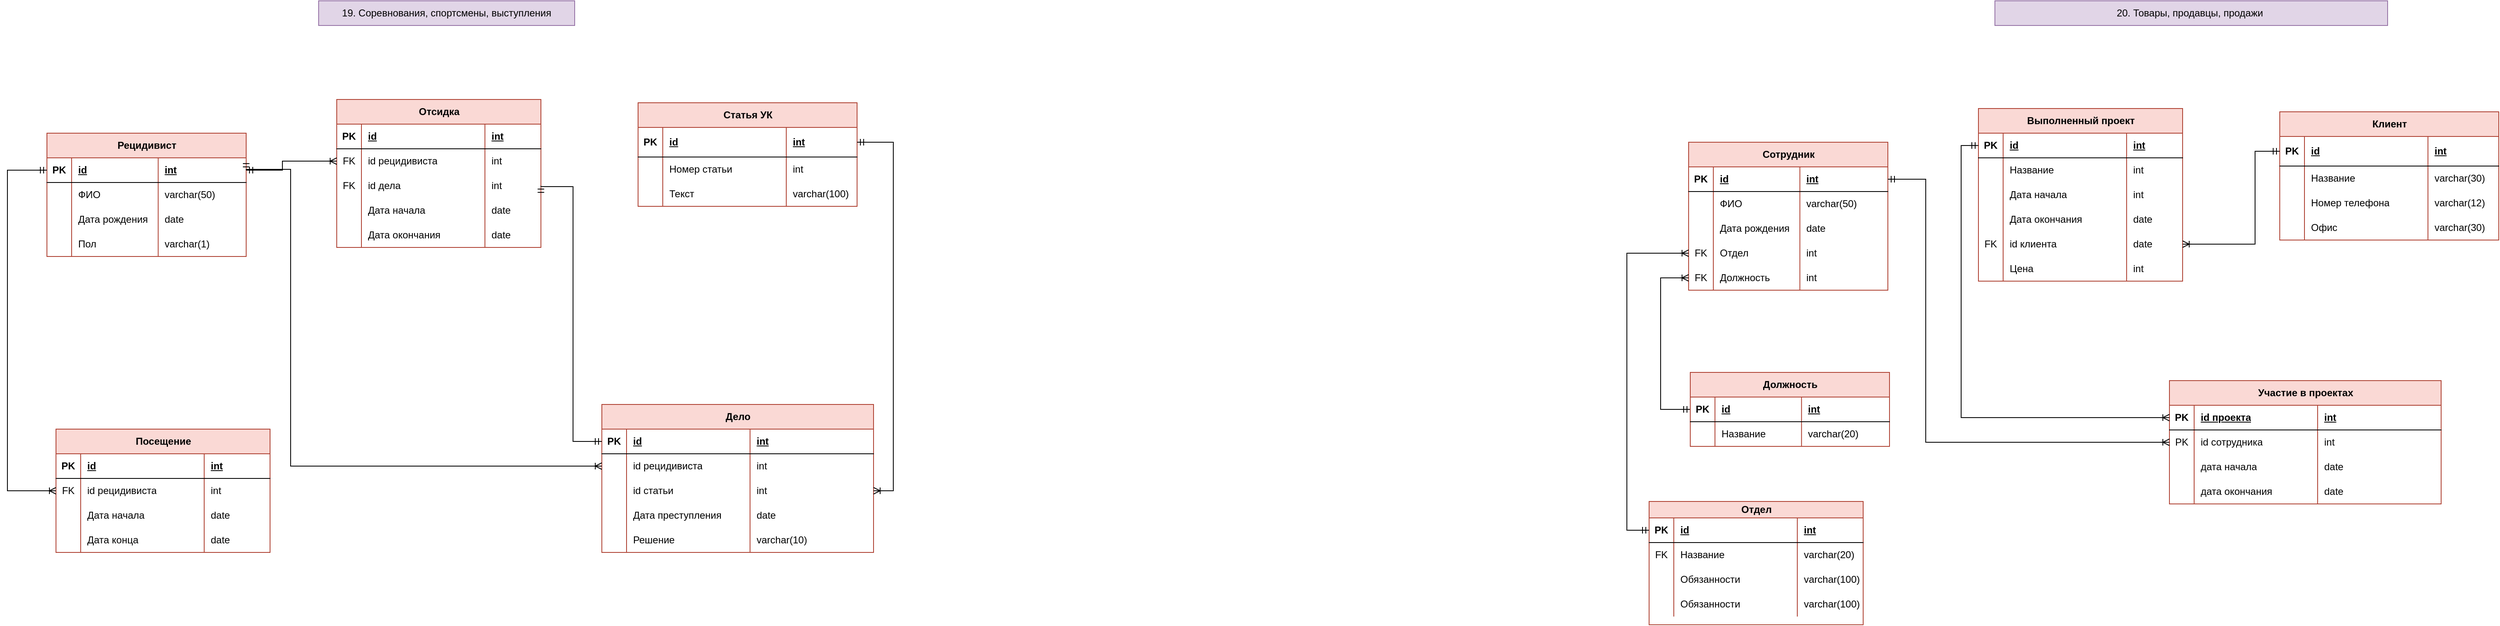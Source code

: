 <mxfile version="23.1.5" type="device">
  <diagram name="Page-1" id="e56a1550-8fbb-45ad-956c-1786394a9013">
    <mxGraphModel dx="596" dy="328" grid="0" gridSize="10" guides="1" tooltips="1" connect="1" arrows="1" fold="1" page="1" pageScale="1" pageWidth="1100" pageHeight="850" background="none" math="0" shadow="0">
      <root>
        <mxCell id="0" />
        <mxCell id="1" parent="0" />
        <mxCell id="Hp7_mJl83ue9tpAKIguK-31" value="Отсидка" style="shape=table;startSize=30;container=1;collapsible=1;childLayout=tableLayout;fixedRows=1;rowLines=0;fontStyle=1;align=center;resizeLast=1;html=1;fillColor=#fad9d5;strokeColor=#ae4132;" parent="1" vertex="1">
          <mxGeometry x="460" y="202" width="248" height="180" as="geometry" />
        </mxCell>
        <mxCell id="Hp7_mJl83ue9tpAKIguK-32" value="" style="shape=tableRow;horizontal=0;startSize=0;swimlaneHead=0;swimlaneBody=0;fillColor=none;collapsible=0;dropTarget=0;points=[[0,0.5],[1,0.5]];portConstraint=eastwest;top=0;left=0;right=0;bottom=1;" parent="Hp7_mJl83ue9tpAKIguK-31" vertex="1">
          <mxGeometry y="30" width="248" height="30" as="geometry" />
        </mxCell>
        <mxCell id="Hp7_mJl83ue9tpAKIguK-33" value="PK" style="shape=partialRectangle;connectable=0;fillColor=none;top=0;left=0;bottom=0;right=0;fontStyle=1;overflow=hidden;whiteSpace=wrap;html=1;" parent="Hp7_mJl83ue9tpAKIguK-32" vertex="1">
          <mxGeometry width="30" height="30" as="geometry">
            <mxRectangle width="30" height="30" as="alternateBounds" />
          </mxGeometry>
        </mxCell>
        <mxCell id="Hp7_mJl83ue9tpAKIguK-34" value="id" style="shape=partialRectangle;connectable=0;fillColor=none;top=0;left=0;bottom=0;right=0;align=left;spacingLeft=6;fontStyle=5;overflow=hidden;whiteSpace=wrap;html=1;" parent="Hp7_mJl83ue9tpAKIguK-32" vertex="1">
          <mxGeometry x="30" width="150" height="30" as="geometry">
            <mxRectangle width="150" height="30" as="alternateBounds" />
          </mxGeometry>
        </mxCell>
        <mxCell id="Hp7_mJl83ue9tpAKIguK-101" value="int" style="shape=partialRectangle;connectable=0;fillColor=none;top=0;left=0;bottom=0;right=0;align=left;spacingLeft=6;fontStyle=5;overflow=hidden;whiteSpace=wrap;html=1;" parent="Hp7_mJl83ue9tpAKIguK-32" vertex="1">
          <mxGeometry x="180" width="68" height="30" as="geometry">
            <mxRectangle width="68" height="30" as="alternateBounds" />
          </mxGeometry>
        </mxCell>
        <mxCell id="Hp7_mJl83ue9tpAKIguK-35" value="" style="shape=tableRow;horizontal=0;startSize=0;swimlaneHead=0;swimlaneBody=0;fillColor=none;collapsible=0;dropTarget=0;points=[[0,0.5],[1,0.5]];portConstraint=eastwest;top=0;left=0;right=0;bottom=0;" parent="Hp7_mJl83ue9tpAKIguK-31" vertex="1">
          <mxGeometry y="60" width="248" height="30" as="geometry" />
        </mxCell>
        <mxCell id="Hp7_mJl83ue9tpAKIguK-36" value="FK" style="shape=partialRectangle;connectable=0;fillColor=none;top=0;left=0;bottom=0;right=0;editable=1;overflow=hidden;whiteSpace=wrap;html=1;" parent="Hp7_mJl83ue9tpAKIguK-35" vertex="1">
          <mxGeometry width="30" height="30" as="geometry">
            <mxRectangle width="30" height="30" as="alternateBounds" />
          </mxGeometry>
        </mxCell>
        <mxCell id="Hp7_mJl83ue9tpAKIguK-37" value="id рецидивиста" style="shape=partialRectangle;connectable=0;fillColor=none;top=0;left=0;bottom=0;right=0;align=left;spacingLeft=6;overflow=hidden;whiteSpace=wrap;html=1;" parent="Hp7_mJl83ue9tpAKIguK-35" vertex="1">
          <mxGeometry x="30" width="150" height="30" as="geometry">
            <mxRectangle width="150" height="30" as="alternateBounds" />
          </mxGeometry>
        </mxCell>
        <mxCell id="Hp7_mJl83ue9tpAKIguK-102" value="int" style="shape=partialRectangle;connectable=0;fillColor=none;top=0;left=0;bottom=0;right=0;align=left;spacingLeft=6;overflow=hidden;whiteSpace=wrap;html=1;" parent="Hp7_mJl83ue9tpAKIguK-35" vertex="1">
          <mxGeometry x="180" width="68" height="30" as="geometry">
            <mxRectangle width="68" height="30" as="alternateBounds" />
          </mxGeometry>
        </mxCell>
        <mxCell id="Hp7_mJl83ue9tpAKIguK-38" value="" style="shape=tableRow;horizontal=0;startSize=0;swimlaneHead=0;swimlaneBody=0;fillColor=none;collapsible=0;dropTarget=0;points=[[0,0.5],[1,0.5]];portConstraint=eastwest;top=0;left=0;right=0;bottom=0;" parent="Hp7_mJl83ue9tpAKIguK-31" vertex="1">
          <mxGeometry y="90" width="248" height="30" as="geometry" />
        </mxCell>
        <mxCell id="Hp7_mJl83ue9tpAKIguK-39" value="FK" style="shape=partialRectangle;connectable=0;fillColor=none;top=0;left=0;bottom=0;right=0;editable=1;overflow=hidden;whiteSpace=wrap;html=1;" parent="Hp7_mJl83ue9tpAKIguK-38" vertex="1">
          <mxGeometry width="30" height="30" as="geometry">
            <mxRectangle width="30" height="30" as="alternateBounds" />
          </mxGeometry>
        </mxCell>
        <mxCell id="Hp7_mJl83ue9tpAKIguK-40" value="id дела" style="shape=partialRectangle;connectable=0;fillColor=none;top=0;left=0;bottom=0;right=0;align=left;spacingLeft=6;overflow=hidden;whiteSpace=wrap;html=1;" parent="Hp7_mJl83ue9tpAKIguK-38" vertex="1">
          <mxGeometry x="30" width="150" height="30" as="geometry">
            <mxRectangle width="150" height="30" as="alternateBounds" />
          </mxGeometry>
        </mxCell>
        <mxCell id="Hp7_mJl83ue9tpAKIguK-103" value="int" style="shape=partialRectangle;connectable=0;fillColor=none;top=0;left=0;bottom=0;right=0;align=left;spacingLeft=6;overflow=hidden;whiteSpace=wrap;html=1;" parent="Hp7_mJl83ue9tpAKIguK-38" vertex="1">
          <mxGeometry x="180" width="68" height="30" as="geometry">
            <mxRectangle width="68" height="30" as="alternateBounds" />
          </mxGeometry>
        </mxCell>
        <mxCell id="Hp7_mJl83ue9tpAKIguK-41" value="" style="shape=tableRow;horizontal=0;startSize=0;swimlaneHead=0;swimlaneBody=0;fillColor=none;collapsible=0;dropTarget=0;points=[[0,0.5],[1,0.5]];portConstraint=eastwest;top=0;left=0;right=0;bottom=0;" parent="Hp7_mJl83ue9tpAKIguK-31" vertex="1">
          <mxGeometry y="120" width="248" height="30" as="geometry" />
        </mxCell>
        <mxCell id="Hp7_mJl83ue9tpAKIguK-42" value="" style="shape=partialRectangle;connectable=0;fillColor=none;top=0;left=0;bottom=0;right=0;editable=1;overflow=hidden;whiteSpace=wrap;html=1;" parent="Hp7_mJl83ue9tpAKIguK-41" vertex="1">
          <mxGeometry width="30" height="30" as="geometry">
            <mxRectangle width="30" height="30" as="alternateBounds" />
          </mxGeometry>
        </mxCell>
        <mxCell id="Hp7_mJl83ue9tpAKIguK-43" value="Дата начала" style="shape=partialRectangle;connectable=0;fillColor=none;top=0;left=0;bottom=0;right=0;align=left;spacingLeft=6;overflow=hidden;whiteSpace=wrap;html=1;" parent="Hp7_mJl83ue9tpAKIguK-41" vertex="1">
          <mxGeometry x="30" width="150" height="30" as="geometry">
            <mxRectangle width="150" height="30" as="alternateBounds" />
          </mxGeometry>
        </mxCell>
        <mxCell id="Hp7_mJl83ue9tpAKIguK-104" value="date" style="shape=partialRectangle;connectable=0;fillColor=none;top=0;left=0;bottom=0;right=0;align=left;spacingLeft=6;overflow=hidden;whiteSpace=wrap;html=1;" parent="Hp7_mJl83ue9tpAKIguK-41" vertex="1">
          <mxGeometry x="180" width="68" height="30" as="geometry">
            <mxRectangle width="68" height="30" as="alternateBounds" />
          </mxGeometry>
        </mxCell>
        <mxCell id="Hp7_mJl83ue9tpAKIguK-105" style="shape=tableRow;horizontal=0;startSize=0;swimlaneHead=0;swimlaneBody=0;fillColor=none;collapsible=0;dropTarget=0;points=[[0,0.5],[1,0.5]];portConstraint=eastwest;top=0;left=0;right=0;bottom=0;" parent="Hp7_mJl83ue9tpAKIguK-31" vertex="1">
          <mxGeometry y="150" width="248" height="30" as="geometry" />
        </mxCell>
        <mxCell id="Hp7_mJl83ue9tpAKIguK-106" style="shape=partialRectangle;connectable=0;fillColor=none;top=0;left=0;bottom=0;right=0;editable=1;overflow=hidden;whiteSpace=wrap;html=1;" parent="Hp7_mJl83ue9tpAKIguK-105" vertex="1">
          <mxGeometry width="30" height="30" as="geometry">
            <mxRectangle width="30" height="30" as="alternateBounds" />
          </mxGeometry>
        </mxCell>
        <mxCell id="Hp7_mJl83ue9tpAKIguK-107" value="Дата окончания" style="shape=partialRectangle;connectable=0;fillColor=none;top=0;left=0;bottom=0;right=0;align=left;spacingLeft=6;overflow=hidden;whiteSpace=wrap;html=1;" parent="Hp7_mJl83ue9tpAKIguK-105" vertex="1">
          <mxGeometry x="30" width="150" height="30" as="geometry">
            <mxRectangle width="150" height="30" as="alternateBounds" />
          </mxGeometry>
        </mxCell>
        <mxCell id="Hp7_mJl83ue9tpAKIguK-108" value="date" style="shape=partialRectangle;connectable=0;fillColor=none;top=0;left=0;bottom=0;right=0;align=left;spacingLeft=6;overflow=hidden;whiteSpace=wrap;html=1;" parent="Hp7_mJl83ue9tpAKIguK-105" vertex="1">
          <mxGeometry x="180" width="68" height="30" as="geometry">
            <mxRectangle width="68" height="30" as="alternateBounds" />
          </mxGeometry>
        </mxCell>
        <mxCell id="Hp7_mJl83ue9tpAKIguK-44" value="19. Соревнования, спортсмены, выступления" style="text;html=1;align=center;verticalAlign=middle;whiteSpace=wrap;rounded=0;fillColor=#e1d5e7;strokeColor=#9673a6;" parent="1" vertex="1">
          <mxGeometry x="438" y="82" width="311" height="30" as="geometry" />
        </mxCell>
        <mxCell id="Hp7_mJl83ue9tpAKIguK-45" value="Рецидивист" style="shape=table;startSize=30;container=1;collapsible=1;childLayout=tableLayout;fixedRows=1;rowLines=0;fontStyle=1;align=center;resizeLast=1;html=1;fillColor=#fad9d5;strokeColor=#ae4132;" parent="1" vertex="1">
          <mxGeometry x="108" y="243" width="242" height="150" as="geometry" />
        </mxCell>
        <mxCell id="Hp7_mJl83ue9tpAKIguK-46" value="" style="shape=tableRow;horizontal=0;startSize=0;swimlaneHead=0;swimlaneBody=0;fillColor=none;collapsible=0;dropTarget=0;points=[[0,0.5],[1,0.5]];portConstraint=eastwest;top=0;left=0;right=0;bottom=1;" parent="Hp7_mJl83ue9tpAKIguK-45" vertex="1">
          <mxGeometry y="30" width="242" height="30" as="geometry" />
        </mxCell>
        <mxCell id="Hp7_mJl83ue9tpAKIguK-47" value="PK" style="shape=partialRectangle;connectable=0;fillColor=none;top=0;left=0;bottom=0;right=0;fontStyle=1;overflow=hidden;whiteSpace=wrap;html=1;" parent="Hp7_mJl83ue9tpAKIguK-46" vertex="1">
          <mxGeometry width="30" height="30" as="geometry">
            <mxRectangle width="30" height="30" as="alternateBounds" />
          </mxGeometry>
        </mxCell>
        <mxCell id="Hp7_mJl83ue9tpAKIguK-48" value="id" style="shape=partialRectangle;connectable=0;fillColor=none;top=0;left=0;bottom=0;right=0;align=left;spacingLeft=6;fontStyle=5;overflow=hidden;whiteSpace=wrap;html=1;" parent="Hp7_mJl83ue9tpAKIguK-46" vertex="1">
          <mxGeometry x="30" width="105.143" height="30" as="geometry">
            <mxRectangle width="105.143" height="30" as="alternateBounds" />
          </mxGeometry>
        </mxCell>
        <mxCell id="Hp7_mJl83ue9tpAKIguK-97" value="int" style="shape=partialRectangle;connectable=0;fillColor=none;top=0;left=0;bottom=0;right=0;align=left;spacingLeft=6;fontStyle=5;overflow=hidden;whiteSpace=wrap;html=1;" parent="Hp7_mJl83ue9tpAKIguK-46" vertex="1">
          <mxGeometry x="135.143" width="106.857" height="30" as="geometry">
            <mxRectangle width="106.857" height="30" as="alternateBounds" />
          </mxGeometry>
        </mxCell>
        <mxCell id="Hp7_mJl83ue9tpAKIguK-49" value="" style="shape=tableRow;horizontal=0;startSize=0;swimlaneHead=0;swimlaneBody=0;fillColor=none;collapsible=0;dropTarget=0;points=[[0,0.5],[1,0.5]];portConstraint=eastwest;top=0;left=0;right=0;bottom=0;" parent="Hp7_mJl83ue9tpAKIguK-45" vertex="1">
          <mxGeometry y="60" width="242" height="30" as="geometry" />
        </mxCell>
        <mxCell id="Hp7_mJl83ue9tpAKIguK-50" value="" style="shape=partialRectangle;connectable=0;fillColor=none;top=0;left=0;bottom=0;right=0;editable=1;overflow=hidden;whiteSpace=wrap;html=1;" parent="Hp7_mJl83ue9tpAKIguK-49" vertex="1">
          <mxGeometry width="30" height="30" as="geometry">
            <mxRectangle width="30" height="30" as="alternateBounds" />
          </mxGeometry>
        </mxCell>
        <mxCell id="Hp7_mJl83ue9tpAKIguK-51" value="ФИО" style="shape=partialRectangle;connectable=0;fillColor=none;top=0;left=0;bottom=0;right=0;align=left;spacingLeft=6;overflow=hidden;whiteSpace=wrap;html=1;" parent="Hp7_mJl83ue9tpAKIguK-49" vertex="1">
          <mxGeometry x="30" width="105.143" height="30" as="geometry">
            <mxRectangle width="105.143" height="30" as="alternateBounds" />
          </mxGeometry>
        </mxCell>
        <mxCell id="Hp7_mJl83ue9tpAKIguK-98" value="varchar(50)" style="shape=partialRectangle;connectable=0;fillColor=none;top=0;left=0;bottom=0;right=0;align=left;spacingLeft=6;overflow=hidden;whiteSpace=wrap;html=1;" parent="Hp7_mJl83ue9tpAKIguK-49" vertex="1">
          <mxGeometry x="135.143" width="106.857" height="30" as="geometry">
            <mxRectangle width="106.857" height="30" as="alternateBounds" />
          </mxGeometry>
        </mxCell>
        <mxCell id="Hp7_mJl83ue9tpAKIguK-52" value="" style="shape=tableRow;horizontal=0;startSize=0;swimlaneHead=0;swimlaneBody=0;fillColor=none;collapsible=0;dropTarget=0;points=[[0,0.5],[1,0.5]];portConstraint=eastwest;top=0;left=0;right=0;bottom=0;" parent="Hp7_mJl83ue9tpAKIguK-45" vertex="1">
          <mxGeometry y="90" width="242" height="30" as="geometry" />
        </mxCell>
        <mxCell id="Hp7_mJl83ue9tpAKIguK-53" value="" style="shape=partialRectangle;connectable=0;fillColor=none;top=0;left=0;bottom=0;right=0;editable=1;overflow=hidden;whiteSpace=wrap;html=1;" parent="Hp7_mJl83ue9tpAKIguK-52" vertex="1">
          <mxGeometry width="30" height="30" as="geometry">
            <mxRectangle width="30" height="30" as="alternateBounds" />
          </mxGeometry>
        </mxCell>
        <mxCell id="Hp7_mJl83ue9tpAKIguK-54" value="Дата рождения" style="shape=partialRectangle;connectable=0;fillColor=none;top=0;left=0;bottom=0;right=0;align=left;spacingLeft=6;overflow=hidden;whiteSpace=wrap;html=1;" parent="Hp7_mJl83ue9tpAKIguK-52" vertex="1">
          <mxGeometry x="30" width="105.143" height="30" as="geometry">
            <mxRectangle width="105.143" height="30" as="alternateBounds" />
          </mxGeometry>
        </mxCell>
        <mxCell id="Hp7_mJl83ue9tpAKIguK-99" value="date" style="shape=partialRectangle;connectable=0;fillColor=none;top=0;left=0;bottom=0;right=0;align=left;spacingLeft=6;overflow=hidden;whiteSpace=wrap;html=1;" parent="Hp7_mJl83ue9tpAKIguK-52" vertex="1">
          <mxGeometry x="135.143" width="106.857" height="30" as="geometry">
            <mxRectangle width="106.857" height="30" as="alternateBounds" />
          </mxGeometry>
        </mxCell>
        <mxCell id="Hp7_mJl83ue9tpAKIguK-55" value="" style="shape=tableRow;horizontal=0;startSize=0;swimlaneHead=0;swimlaneBody=0;fillColor=none;collapsible=0;dropTarget=0;points=[[0,0.5],[1,0.5]];portConstraint=eastwest;top=0;left=0;right=0;bottom=0;" parent="Hp7_mJl83ue9tpAKIguK-45" vertex="1">
          <mxGeometry y="120" width="242" height="30" as="geometry" />
        </mxCell>
        <mxCell id="Hp7_mJl83ue9tpAKIguK-56" value="" style="shape=partialRectangle;connectable=0;fillColor=none;top=0;left=0;bottom=0;right=0;editable=1;overflow=hidden;whiteSpace=wrap;html=1;" parent="Hp7_mJl83ue9tpAKIguK-55" vertex="1">
          <mxGeometry width="30" height="30" as="geometry">
            <mxRectangle width="30" height="30" as="alternateBounds" />
          </mxGeometry>
        </mxCell>
        <mxCell id="Hp7_mJl83ue9tpAKIguK-57" value="Пол" style="shape=partialRectangle;connectable=0;fillColor=none;top=0;left=0;bottom=0;right=0;align=left;spacingLeft=6;overflow=hidden;whiteSpace=wrap;html=1;" parent="Hp7_mJl83ue9tpAKIguK-55" vertex="1">
          <mxGeometry x="30" width="105.143" height="30" as="geometry">
            <mxRectangle width="105.143" height="30" as="alternateBounds" />
          </mxGeometry>
        </mxCell>
        <mxCell id="Hp7_mJl83ue9tpAKIguK-100" value="varchar(1)" style="shape=partialRectangle;connectable=0;fillColor=none;top=0;left=0;bottom=0;right=0;align=left;spacingLeft=6;overflow=hidden;whiteSpace=wrap;html=1;" parent="Hp7_mJl83ue9tpAKIguK-55" vertex="1">
          <mxGeometry x="135.143" width="106.857" height="30" as="geometry">
            <mxRectangle width="106.857" height="30" as="alternateBounds" />
          </mxGeometry>
        </mxCell>
        <mxCell id="Hp7_mJl83ue9tpAKIguK-58" value="Статья УК" style="shape=table;startSize=30;container=1;collapsible=1;childLayout=tableLayout;fixedRows=1;rowLines=0;fontStyle=1;align=center;resizeLast=1;html=1;fillColor=#fad9d5;strokeColor=#ae4132;" parent="1" vertex="1">
          <mxGeometry x="826" y="206" width="266" height="126" as="geometry" />
        </mxCell>
        <mxCell id="Hp7_mJl83ue9tpAKIguK-59" value="" style="shape=tableRow;horizontal=0;startSize=0;swimlaneHead=0;swimlaneBody=0;fillColor=none;collapsible=0;dropTarget=0;points=[[0,0.5],[1,0.5]];portConstraint=eastwest;top=0;left=0;right=0;bottom=1;" parent="Hp7_mJl83ue9tpAKIguK-58" vertex="1">
          <mxGeometry y="30" width="266" height="36" as="geometry" />
        </mxCell>
        <mxCell id="Hp7_mJl83ue9tpAKIguK-60" value="PK" style="shape=partialRectangle;connectable=0;fillColor=none;top=0;left=0;bottom=0;right=0;fontStyle=1;overflow=hidden;whiteSpace=wrap;html=1;" parent="Hp7_mJl83ue9tpAKIguK-59" vertex="1">
          <mxGeometry width="30" height="36" as="geometry">
            <mxRectangle width="30" height="36" as="alternateBounds" />
          </mxGeometry>
        </mxCell>
        <mxCell id="Hp7_mJl83ue9tpAKIguK-61" value="id" style="shape=partialRectangle;connectable=0;fillColor=none;top=0;left=0;bottom=0;right=0;align=left;spacingLeft=6;fontStyle=5;overflow=hidden;whiteSpace=wrap;html=1;" parent="Hp7_mJl83ue9tpAKIguK-59" vertex="1">
          <mxGeometry x="30" width="150" height="36" as="geometry">
            <mxRectangle width="150" height="36" as="alternateBounds" />
          </mxGeometry>
        </mxCell>
        <mxCell id="Hp7_mJl83ue9tpAKIguK-109" value="int" style="shape=partialRectangle;connectable=0;fillColor=none;top=0;left=0;bottom=0;right=0;align=left;spacingLeft=6;fontStyle=5;overflow=hidden;whiteSpace=wrap;html=1;" parent="Hp7_mJl83ue9tpAKIguK-59" vertex="1">
          <mxGeometry x="180" width="86" height="36" as="geometry">
            <mxRectangle width="86" height="36" as="alternateBounds" />
          </mxGeometry>
        </mxCell>
        <mxCell id="Hp7_mJl83ue9tpAKIguK-62" value="" style="shape=tableRow;horizontal=0;startSize=0;swimlaneHead=0;swimlaneBody=0;fillColor=none;collapsible=0;dropTarget=0;points=[[0,0.5],[1,0.5]];portConstraint=eastwest;top=0;left=0;right=0;bottom=0;" parent="Hp7_mJl83ue9tpAKIguK-58" vertex="1">
          <mxGeometry y="66" width="266" height="30" as="geometry" />
        </mxCell>
        <mxCell id="Hp7_mJl83ue9tpAKIguK-63" value="" style="shape=partialRectangle;connectable=0;fillColor=none;top=0;left=0;bottom=0;right=0;editable=1;overflow=hidden;whiteSpace=wrap;html=1;" parent="Hp7_mJl83ue9tpAKIguK-62" vertex="1">
          <mxGeometry width="30" height="30" as="geometry">
            <mxRectangle width="30" height="30" as="alternateBounds" />
          </mxGeometry>
        </mxCell>
        <mxCell id="Hp7_mJl83ue9tpAKIguK-64" value="Номер статьи" style="shape=partialRectangle;connectable=0;fillColor=none;top=0;left=0;bottom=0;right=0;align=left;spacingLeft=6;overflow=hidden;whiteSpace=wrap;html=1;" parent="Hp7_mJl83ue9tpAKIguK-62" vertex="1">
          <mxGeometry x="30" width="150" height="30" as="geometry">
            <mxRectangle width="150" height="30" as="alternateBounds" />
          </mxGeometry>
        </mxCell>
        <mxCell id="Hp7_mJl83ue9tpAKIguK-110" value="int" style="shape=partialRectangle;connectable=0;fillColor=none;top=0;left=0;bottom=0;right=0;align=left;spacingLeft=6;overflow=hidden;whiteSpace=wrap;html=1;" parent="Hp7_mJl83ue9tpAKIguK-62" vertex="1">
          <mxGeometry x="180" width="86" height="30" as="geometry">
            <mxRectangle width="86" height="30" as="alternateBounds" />
          </mxGeometry>
        </mxCell>
        <mxCell id="Hp7_mJl83ue9tpAKIguK-65" value="" style="shape=tableRow;horizontal=0;startSize=0;swimlaneHead=0;swimlaneBody=0;fillColor=none;collapsible=0;dropTarget=0;points=[[0,0.5],[1,0.5]];portConstraint=eastwest;top=0;left=0;right=0;bottom=0;" parent="Hp7_mJl83ue9tpAKIguK-58" vertex="1">
          <mxGeometry y="96" width="266" height="30" as="geometry" />
        </mxCell>
        <mxCell id="Hp7_mJl83ue9tpAKIguK-66" value="" style="shape=partialRectangle;connectable=0;fillColor=none;top=0;left=0;bottom=0;right=0;editable=1;overflow=hidden;whiteSpace=wrap;html=1;" parent="Hp7_mJl83ue9tpAKIguK-65" vertex="1">
          <mxGeometry width="30" height="30" as="geometry">
            <mxRectangle width="30" height="30" as="alternateBounds" />
          </mxGeometry>
        </mxCell>
        <mxCell id="Hp7_mJl83ue9tpAKIguK-67" value="Текст" style="shape=partialRectangle;connectable=0;fillColor=none;top=0;left=0;bottom=0;right=0;align=left;spacingLeft=6;overflow=hidden;whiteSpace=wrap;html=1;" parent="Hp7_mJl83ue9tpAKIguK-65" vertex="1">
          <mxGeometry x="30" width="150" height="30" as="geometry">
            <mxRectangle width="150" height="30" as="alternateBounds" />
          </mxGeometry>
        </mxCell>
        <mxCell id="Hp7_mJl83ue9tpAKIguK-111" value="varchar(100)" style="shape=partialRectangle;connectable=0;fillColor=none;top=0;left=0;bottom=0;right=0;align=left;spacingLeft=6;overflow=hidden;whiteSpace=wrap;html=1;" parent="Hp7_mJl83ue9tpAKIguK-65" vertex="1">
          <mxGeometry x="180" width="86" height="30" as="geometry">
            <mxRectangle width="86" height="30" as="alternateBounds" />
          </mxGeometry>
        </mxCell>
        <mxCell id="Hp7_mJl83ue9tpAKIguK-71" value="Дело" style="shape=table;startSize=30;container=1;collapsible=1;childLayout=tableLayout;fixedRows=1;rowLines=0;fontStyle=1;align=center;resizeLast=1;html=1;fillColor=#fad9d5;strokeColor=#ae4132;" parent="1" vertex="1">
          <mxGeometry x="782" y="573" width="330" height="180" as="geometry" />
        </mxCell>
        <mxCell id="Hp7_mJl83ue9tpAKIguK-72" value="" style="shape=tableRow;horizontal=0;startSize=0;swimlaneHead=0;swimlaneBody=0;fillColor=none;collapsible=0;dropTarget=0;points=[[0,0.5],[1,0.5]];portConstraint=eastwest;top=0;left=0;right=0;bottom=1;" parent="Hp7_mJl83ue9tpAKIguK-71" vertex="1">
          <mxGeometry y="30" width="330" height="30" as="geometry" />
        </mxCell>
        <mxCell id="Hp7_mJl83ue9tpAKIguK-73" value="PK" style="shape=partialRectangle;connectable=0;fillColor=none;top=0;left=0;bottom=0;right=0;fontStyle=1;overflow=hidden;whiteSpace=wrap;html=1;" parent="Hp7_mJl83ue9tpAKIguK-72" vertex="1">
          <mxGeometry width="30" height="30" as="geometry">
            <mxRectangle width="30" height="30" as="alternateBounds" />
          </mxGeometry>
        </mxCell>
        <mxCell id="Hp7_mJl83ue9tpAKIguK-74" value="id" style="shape=partialRectangle;connectable=0;fillColor=none;top=0;left=0;bottom=0;right=0;align=left;spacingLeft=6;fontStyle=5;overflow=hidden;whiteSpace=wrap;html=1;" parent="Hp7_mJl83ue9tpAKIguK-72" vertex="1">
          <mxGeometry x="30" width="150" height="30" as="geometry">
            <mxRectangle width="150" height="30" as="alternateBounds" />
          </mxGeometry>
        </mxCell>
        <mxCell id="Hp7_mJl83ue9tpAKIguK-117" value="int" style="shape=partialRectangle;connectable=0;fillColor=none;top=0;left=0;bottom=0;right=0;align=left;spacingLeft=6;fontStyle=5;overflow=hidden;whiteSpace=wrap;html=1;" parent="Hp7_mJl83ue9tpAKIguK-72" vertex="1">
          <mxGeometry x="180" width="150" height="30" as="geometry">
            <mxRectangle width="150" height="30" as="alternateBounds" />
          </mxGeometry>
        </mxCell>
        <mxCell id="Hp7_mJl83ue9tpAKIguK-75" value="" style="shape=tableRow;horizontal=0;startSize=0;swimlaneHead=0;swimlaneBody=0;fillColor=none;collapsible=0;dropTarget=0;points=[[0,0.5],[1,0.5]];portConstraint=eastwest;top=0;left=0;right=0;bottom=0;" parent="Hp7_mJl83ue9tpAKIguK-71" vertex="1">
          <mxGeometry y="60" width="330" height="30" as="geometry" />
        </mxCell>
        <mxCell id="Hp7_mJl83ue9tpAKIguK-76" value="" style="shape=partialRectangle;connectable=0;fillColor=none;top=0;left=0;bottom=0;right=0;editable=1;overflow=hidden;whiteSpace=wrap;html=1;" parent="Hp7_mJl83ue9tpAKIguK-75" vertex="1">
          <mxGeometry width="30" height="30" as="geometry">
            <mxRectangle width="30" height="30" as="alternateBounds" />
          </mxGeometry>
        </mxCell>
        <mxCell id="Hp7_mJl83ue9tpAKIguK-77" value="id рецидивиста" style="shape=partialRectangle;connectable=0;fillColor=none;top=0;left=0;bottom=0;right=0;align=left;spacingLeft=6;overflow=hidden;whiteSpace=wrap;html=1;" parent="Hp7_mJl83ue9tpAKIguK-75" vertex="1">
          <mxGeometry x="30" width="150" height="30" as="geometry">
            <mxRectangle width="150" height="30" as="alternateBounds" />
          </mxGeometry>
        </mxCell>
        <mxCell id="Hp7_mJl83ue9tpAKIguK-118" value="int" style="shape=partialRectangle;connectable=0;fillColor=none;top=0;left=0;bottom=0;right=0;align=left;spacingLeft=6;overflow=hidden;whiteSpace=wrap;html=1;" parent="Hp7_mJl83ue9tpAKIguK-75" vertex="1">
          <mxGeometry x="180" width="150" height="30" as="geometry">
            <mxRectangle width="150" height="30" as="alternateBounds" />
          </mxGeometry>
        </mxCell>
        <mxCell id="Hp7_mJl83ue9tpAKIguK-78" value="" style="shape=tableRow;horizontal=0;startSize=0;swimlaneHead=0;swimlaneBody=0;fillColor=none;collapsible=0;dropTarget=0;points=[[0,0.5],[1,0.5]];portConstraint=eastwest;top=0;left=0;right=0;bottom=0;" parent="Hp7_mJl83ue9tpAKIguK-71" vertex="1">
          <mxGeometry y="90" width="330" height="30" as="geometry" />
        </mxCell>
        <mxCell id="Hp7_mJl83ue9tpAKIguK-79" value="" style="shape=partialRectangle;connectable=0;fillColor=none;top=0;left=0;bottom=0;right=0;editable=1;overflow=hidden;whiteSpace=wrap;html=1;" parent="Hp7_mJl83ue9tpAKIguK-78" vertex="1">
          <mxGeometry width="30" height="30" as="geometry">
            <mxRectangle width="30" height="30" as="alternateBounds" />
          </mxGeometry>
        </mxCell>
        <mxCell id="Hp7_mJl83ue9tpAKIguK-80" value="id статьи" style="shape=partialRectangle;connectable=0;fillColor=none;top=0;left=0;bottom=0;right=0;align=left;spacingLeft=6;overflow=hidden;whiteSpace=wrap;html=1;" parent="Hp7_mJl83ue9tpAKIguK-78" vertex="1">
          <mxGeometry x="30" width="150" height="30" as="geometry">
            <mxRectangle width="150" height="30" as="alternateBounds" />
          </mxGeometry>
        </mxCell>
        <mxCell id="Hp7_mJl83ue9tpAKIguK-119" value="int" style="shape=partialRectangle;connectable=0;fillColor=none;top=0;left=0;bottom=0;right=0;align=left;spacingLeft=6;overflow=hidden;whiteSpace=wrap;html=1;" parent="Hp7_mJl83ue9tpAKIguK-78" vertex="1">
          <mxGeometry x="180" width="150" height="30" as="geometry">
            <mxRectangle width="150" height="30" as="alternateBounds" />
          </mxGeometry>
        </mxCell>
        <mxCell id="Hp7_mJl83ue9tpAKIguK-81" value="" style="shape=tableRow;horizontal=0;startSize=0;swimlaneHead=0;swimlaneBody=0;fillColor=none;collapsible=0;dropTarget=0;points=[[0,0.5],[1,0.5]];portConstraint=eastwest;top=0;left=0;right=0;bottom=0;" parent="Hp7_mJl83ue9tpAKIguK-71" vertex="1">
          <mxGeometry y="120" width="330" height="30" as="geometry" />
        </mxCell>
        <mxCell id="Hp7_mJl83ue9tpAKIguK-82" value="" style="shape=partialRectangle;connectable=0;fillColor=none;top=0;left=0;bottom=0;right=0;editable=1;overflow=hidden;whiteSpace=wrap;html=1;" parent="Hp7_mJl83ue9tpAKIguK-81" vertex="1">
          <mxGeometry width="30" height="30" as="geometry">
            <mxRectangle width="30" height="30" as="alternateBounds" />
          </mxGeometry>
        </mxCell>
        <mxCell id="Hp7_mJl83ue9tpAKIguK-83" value="Дата преступления" style="shape=partialRectangle;connectable=0;fillColor=none;top=0;left=0;bottom=0;right=0;align=left;spacingLeft=6;overflow=hidden;whiteSpace=wrap;html=1;" parent="Hp7_mJl83ue9tpAKIguK-81" vertex="1">
          <mxGeometry x="30" width="150" height="30" as="geometry">
            <mxRectangle width="150" height="30" as="alternateBounds" />
          </mxGeometry>
        </mxCell>
        <mxCell id="Hp7_mJl83ue9tpAKIguK-120" value="date" style="shape=partialRectangle;connectable=0;fillColor=none;top=0;left=0;bottom=0;right=0;align=left;spacingLeft=6;overflow=hidden;whiteSpace=wrap;html=1;" parent="Hp7_mJl83ue9tpAKIguK-81" vertex="1">
          <mxGeometry x="180" width="150" height="30" as="geometry">
            <mxRectangle width="150" height="30" as="alternateBounds" />
          </mxGeometry>
        </mxCell>
        <mxCell id="Hp7_mJl83ue9tpAKIguK-121" style="shape=tableRow;horizontal=0;startSize=0;swimlaneHead=0;swimlaneBody=0;fillColor=none;collapsible=0;dropTarget=0;points=[[0,0.5],[1,0.5]];portConstraint=eastwest;top=0;left=0;right=0;bottom=0;" parent="Hp7_mJl83ue9tpAKIguK-71" vertex="1">
          <mxGeometry y="150" width="330" height="30" as="geometry" />
        </mxCell>
        <mxCell id="Hp7_mJl83ue9tpAKIguK-122" style="shape=partialRectangle;connectable=0;fillColor=none;top=0;left=0;bottom=0;right=0;editable=1;overflow=hidden;whiteSpace=wrap;html=1;" parent="Hp7_mJl83ue9tpAKIguK-121" vertex="1">
          <mxGeometry width="30" height="30" as="geometry">
            <mxRectangle width="30" height="30" as="alternateBounds" />
          </mxGeometry>
        </mxCell>
        <mxCell id="Hp7_mJl83ue9tpAKIguK-123" value="Решение" style="shape=partialRectangle;connectable=0;fillColor=none;top=0;left=0;bottom=0;right=0;align=left;spacingLeft=6;overflow=hidden;whiteSpace=wrap;html=1;" parent="Hp7_mJl83ue9tpAKIguK-121" vertex="1">
          <mxGeometry x="30" width="150" height="30" as="geometry">
            <mxRectangle width="150" height="30" as="alternateBounds" />
          </mxGeometry>
        </mxCell>
        <mxCell id="Hp7_mJl83ue9tpAKIguK-124" value="varchar(10)" style="shape=partialRectangle;connectable=0;fillColor=none;top=0;left=0;bottom=0;right=0;align=left;spacingLeft=6;overflow=hidden;whiteSpace=wrap;html=1;" parent="Hp7_mJl83ue9tpAKIguK-121" vertex="1">
          <mxGeometry x="180" width="150" height="30" as="geometry">
            <mxRectangle width="150" height="30" as="alternateBounds" />
          </mxGeometry>
        </mxCell>
        <mxCell id="Hp7_mJl83ue9tpAKIguK-84" value="Посещение" style="shape=table;startSize=30;container=1;collapsible=1;childLayout=tableLayout;fixedRows=1;rowLines=0;fontStyle=1;align=center;resizeLast=1;html=1;fillColor=#fad9d5;strokeColor=#ae4132;" parent="1" vertex="1">
          <mxGeometry x="119" y="603" width="260" height="150" as="geometry" />
        </mxCell>
        <mxCell id="Hp7_mJl83ue9tpAKIguK-85" value="" style="shape=tableRow;horizontal=0;startSize=0;swimlaneHead=0;swimlaneBody=0;fillColor=none;collapsible=0;dropTarget=0;points=[[0,0.5],[1,0.5]];portConstraint=eastwest;top=0;left=0;right=0;bottom=1;" parent="Hp7_mJl83ue9tpAKIguK-84" vertex="1">
          <mxGeometry y="30" width="260" height="30" as="geometry" />
        </mxCell>
        <mxCell id="Hp7_mJl83ue9tpAKIguK-86" value="PK" style="shape=partialRectangle;connectable=0;fillColor=none;top=0;left=0;bottom=0;right=0;fontStyle=1;overflow=hidden;whiteSpace=wrap;html=1;" parent="Hp7_mJl83ue9tpAKIguK-85" vertex="1">
          <mxGeometry width="30" height="30" as="geometry">
            <mxRectangle width="30" height="30" as="alternateBounds" />
          </mxGeometry>
        </mxCell>
        <mxCell id="Hp7_mJl83ue9tpAKIguK-87" value="id" style="shape=partialRectangle;connectable=0;fillColor=none;top=0;left=0;bottom=0;right=0;align=left;spacingLeft=6;fontStyle=5;overflow=hidden;whiteSpace=wrap;html=1;" parent="Hp7_mJl83ue9tpAKIguK-85" vertex="1">
          <mxGeometry x="30" width="150" height="30" as="geometry">
            <mxRectangle width="150" height="30" as="alternateBounds" />
          </mxGeometry>
        </mxCell>
        <mxCell id="Hp7_mJl83ue9tpAKIguK-113" value="int" style="shape=partialRectangle;connectable=0;fillColor=none;top=0;left=0;bottom=0;right=0;align=left;spacingLeft=6;fontStyle=5;overflow=hidden;whiteSpace=wrap;html=1;" parent="Hp7_mJl83ue9tpAKIguK-85" vertex="1">
          <mxGeometry x="180" width="80" height="30" as="geometry">
            <mxRectangle width="80" height="30" as="alternateBounds" />
          </mxGeometry>
        </mxCell>
        <mxCell id="Hp7_mJl83ue9tpAKIguK-88" value="" style="shape=tableRow;horizontal=0;startSize=0;swimlaneHead=0;swimlaneBody=0;fillColor=none;collapsible=0;dropTarget=0;points=[[0,0.5],[1,0.5]];portConstraint=eastwest;top=0;left=0;right=0;bottom=0;" parent="Hp7_mJl83ue9tpAKIguK-84" vertex="1">
          <mxGeometry y="60" width="260" height="30" as="geometry" />
        </mxCell>
        <mxCell id="Hp7_mJl83ue9tpAKIguK-89" value="FK" style="shape=partialRectangle;connectable=0;fillColor=none;top=0;left=0;bottom=0;right=0;editable=1;overflow=hidden;whiteSpace=wrap;html=1;" parent="Hp7_mJl83ue9tpAKIguK-88" vertex="1">
          <mxGeometry width="30" height="30" as="geometry">
            <mxRectangle width="30" height="30" as="alternateBounds" />
          </mxGeometry>
        </mxCell>
        <mxCell id="Hp7_mJl83ue9tpAKIguK-90" value="id рецидивиста" style="shape=partialRectangle;connectable=0;fillColor=none;top=0;left=0;bottom=0;right=0;align=left;spacingLeft=6;overflow=hidden;whiteSpace=wrap;html=1;" parent="Hp7_mJl83ue9tpAKIguK-88" vertex="1">
          <mxGeometry x="30" width="150" height="30" as="geometry">
            <mxRectangle width="150" height="30" as="alternateBounds" />
          </mxGeometry>
        </mxCell>
        <mxCell id="Hp7_mJl83ue9tpAKIguK-114" value="int" style="shape=partialRectangle;connectable=0;fillColor=none;top=0;left=0;bottom=0;right=0;align=left;spacingLeft=6;overflow=hidden;whiteSpace=wrap;html=1;" parent="Hp7_mJl83ue9tpAKIguK-88" vertex="1">
          <mxGeometry x="180" width="80" height="30" as="geometry">
            <mxRectangle width="80" height="30" as="alternateBounds" />
          </mxGeometry>
        </mxCell>
        <mxCell id="Hp7_mJl83ue9tpAKIguK-91" value="" style="shape=tableRow;horizontal=0;startSize=0;swimlaneHead=0;swimlaneBody=0;fillColor=none;collapsible=0;dropTarget=0;points=[[0,0.5],[1,0.5]];portConstraint=eastwest;top=0;left=0;right=0;bottom=0;" parent="Hp7_mJl83ue9tpAKIguK-84" vertex="1">
          <mxGeometry y="90" width="260" height="30" as="geometry" />
        </mxCell>
        <mxCell id="Hp7_mJl83ue9tpAKIguK-92" value="" style="shape=partialRectangle;connectable=0;fillColor=none;top=0;left=0;bottom=0;right=0;editable=1;overflow=hidden;whiteSpace=wrap;html=1;" parent="Hp7_mJl83ue9tpAKIguK-91" vertex="1">
          <mxGeometry width="30" height="30" as="geometry">
            <mxRectangle width="30" height="30" as="alternateBounds" />
          </mxGeometry>
        </mxCell>
        <mxCell id="Hp7_mJl83ue9tpAKIguK-93" value="Дата начала" style="shape=partialRectangle;connectable=0;fillColor=none;top=0;left=0;bottom=0;right=0;align=left;spacingLeft=6;overflow=hidden;whiteSpace=wrap;html=1;" parent="Hp7_mJl83ue9tpAKIguK-91" vertex="1">
          <mxGeometry x="30" width="150" height="30" as="geometry">
            <mxRectangle width="150" height="30" as="alternateBounds" />
          </mxGeometry>
        </mxCell>
        <mxCell id="Hp7_mJl83ue9tpAKIguK-115" value="date" style="shape=partialRectangle;connectable=0;fillColor=none;top=0;left=0;bottom=0;right=0;align=left;spacingLeft=6;overflow=hidden;whiteSpace=wrap;html=1;" parent="Hp7_mJl83ue9tpAKIguK-91" vertex="1">
          <mxGeometry x="180" width="80" height="30" as="geometry">
            <mxRectangle width="80" height="30" as="alternateBounds" />
          </mxGeometry>
        </mxCell>
        <mxCell id="Hp7_mJl83ue9tpAKIguK-94" value="" style="shape=tableRow;horizontal=0;startSize=0;swimlaneHead=0;swimlaneBody=0;fillColor=none;collapsible=0;dropTarget=0;points=[[0,0.5],[1,0.5]];portConstraint=eastwest;top=0;left=0;right=0;bottom=0;" parent="Hp7_mJl83ue9tpAKIguK-84" vertex="1">
          <mxGeometry y="120" width="260" height="30" as="geometry" />
        </mxCell>
        <mxCell id="Hp7_mJl83ue9tpAKIguK-95" value="" style="shape=partialRectangle;connectable=0;fillColor=none;top=0;left=0;bottom=0;right=0;editable=1;overflow=hidden;whiteSpace=wrap;html=1;" parent="Hp7_mJl83ue9tpAKIguK-94" vertex="1">
          <mxGeometry width="30" height="30" as="geometry">
            <mxRectangle width="30" height="30" as="alternateBounds" />
          </mxGeometry>
        </mxCell>
        <mxCell id="Hp7_mJl83ue9tpAKIguK-96" value="Дата конца" style="shape=partialRectangle;connectable=0;fillColor=none;top=0;left=0;bottom=0;right=0;align=left;spacingLeft=6;overflow=hidden;whiteSpace=wrap;html=1;" parent="Hp7_mJl83ue9tpAKIguK-94" vertex="1">
          <mxGeometry x="30" width="150" height="30" as="geometry">
            <mxRectangle width="150" height="30" as="alternateBounds" />
          </mxGeometry>
        </mxCell>
        <mxCell id="Hp7_mJl83ue9tpAKIguK-116" value="date" style="shape=partialRectangle;connectable=0;fillColor=none;top=0;left=0;bottom=0;right=0;align=left;spacingLeft=6;overflow=hidden;whiteSpace=wrap;html=1;" parent="Hp7_mJl83ue9tpAKIguK-94" vertex="1">
          <mxGeometry x="180" width="80" height="30" as="geometry">
            <mxRectangle width="80" height="30" as="alternateBounds" />
          </mxGeometry>
        </mxCell>
        <mxCell id="Hp7_mJl83ue9tpAKIguK-132" value="" style="edgeStyle=orthogonalEdgeStyle;fontSize=12;html=1;endArrow=ERoneToMany;startArrow=ERmandOne;rounded=0;entryX=0;entryY=0.5;entryDx=0;entryDy=0;exitX=0;exitY=0.5;exitDx=0;exitDy=0;" parent="1" source="Hp7_mJl83ue9tpAKIguK-46" target="Hp7_mJl83ue9tpAKIguK-88" edge="1">
          <mxGeometry width="100" height="100" relative="1" as="geometry">
            <mxPoint x="46" y="147" as="sourcePoint" />
            <mxPoint x="146" y="47" as="targetPoint" />
            <Array as="points">
              <mxPoint x="60" y="288" />
              <mxPoint x="60" y="678" />
            </Array>
          </mxGeometry>
        </mxCell>
        <mxCell id="Hp7_mJl83ue9tpAKIguK-133" value="" style="edgeStyle=orthogonalEdgeStyle;fontSize=12;html=1;endArrow=ERoneToMany;startArrow=ERmandOne;rounded=0;entryX=0;entryY=0.5;entryDx=0;entryDy=0;exitX=1;exitY=0.5;exitDx=0;exitDy=0;" parent="1" source="Hp7_mJl83ue9tpAKIguK-46" target="Hp7_mJl83ue9tpAKIguK-35" edge="1">
          <mxGeometry width="100" height="100" relative="1" as="geometry">
            <mxPoint x="118" y="298" as="sourcePoint" />
            <mxPoint x="129" y="688" as="targetPoint" />
            <Array as="points">
              <mxPoint x="394" y="288" />
              <mxPoint x="394" y="277" />
            </Array>
          </mxGeometry>
        </mxCell>
        <mxCell id="Hp7_mJl83ue9tpAKIguK-134" value="" style="edgeStyle=orthogonalEdgeStyle;fontSize=12;html=1;endArrow=ERoneToMany;startArrow=ERmandOne;rounded=0;entryX=0;entryY=0.5;entryDx=0;entryDy=0;exitX=1;exitY=0.5;exitDx=0;exitDy=0;" parent="1" source="Hp7_mJl83ue9tpAKIguK-46" target="Hp7_mJl83ue9tpAKIguK-75" edge="1">
          <mxGeometry width="100" height="100" relative="1" as="geometry">
            <mxPoint x="360" y="298" as="sourcePoint" />
            <mxPoint x="470" y="287" as="targetPoint" />
            <Array as="points">
              <mxPoint x="404" y="287" />
              <mxPoint x="404" y="648" />
            </Array>
          </mxGeometry>
        </mxCell>
        <mxCell id="Hp7_mJl83ue9tpAKIguK-135" value="" style="edgeStyle=orthogonalEdgeStyle;fontSize=12;html=1;endArrow=ERmandOne;startArrow=ERmandOne;rounded=0;entryX=0;entryY=0.5;entryDx=0;entryDy=0;exitX=1;exitY=0.5;exitDx=0;exitDy=0;endFill=0;" parent="1" source="Hp7_mJl83ue9tpAKIguK-38" target="Hp7_mJl83ue9tpAKIguK-72" edge="1">
          <mxGeometry width="100" height="100" relative="1" as="geometry">
            <mxPoint x="370" y="308" as="sourcePoint" />
            <mxPoint x="480" y="297" as="targetPoint" />
            <Array as="points">
              <mxPoint x="747" y="308" />
              <mxPoint x="747" y="618" />
            </Array>
          </mxGeometry>
        </mxCell>
        <mxCell id="Hp7_mJl83ue9tpAKIguK-136" value="" style="edgeStyle=orthogonalEdgeStyle;fontSize=12;html=1;endArrow=ERoneToMany;startArrow=ERmandOne;rounded=0;entryX=1;entryY=0.5;entryDx=0;entryDy=0;exitX=1;exitY=0.5;exitDx=0;exitDy=0;" parent="1" source="Hp7_mJl83ue9tpAKIguK-59" target="Hp7_mJl83ue9tpAKIguK-78" edge="1">
          <mxGeometry width="100" height="100" relative="1" as="geometry">
            <mxPoint x="380" y="318" as="sourcePoint" />
            <mxPoint x="490" y="307" as="targetPoint" />
            <Array as="points">
              <mxPoint x="1136" y="254" />
              <mxPoint x="1136" y="678" />
            </Array>
          </mxGeometry>
        </mxCell>
        <mxCell id="Hp7_mJl83ue9tpAKIguK-137" value="20. Товары, продавцы, продажи&amp;nbsp;" style="text;html=1;align=center;verticalAlign=middle;whiteSpace=wrap;rounded=0;fillColor=#e1d5e7;strokeColor=#9673a6;" parent="1" vertex="1">
          <mxGeometry x="2474" y="82" width="477" height="30" as="geometry" />
        </mxCell>
        <mxCell id="Hp7_mJl83ue9tpAKIguK-232" value="Выполненный проект" style="shape=table;startSize=30;container=1;collapsible=1;childLayout=tableLayout;fixedRows=1;rowLines=0;fontStyle=1;align=center;resizeLast=1;html=1;fillColor=#fad9d5;strokeColor=#ae4132;" parent="1" vertex="1">
          <mxGeometry x="2454" y="213" width="248" height="210" as="geometry" />
        </mxCell>
        <mxCell id="Hp7_mJl83ue9tpAKIguK-233" value="" style="shape=tableRow;horizontal=0;startSize=0;swimlaneHead=0;swimlaneBody=0;fillColor=none;collapsible=0;dropTarget=0;points=[[0,0.5],[1,0.5]];portConstraint=eastwest;top=0;left=0;right=0;bottom=1;" parent="Hp7_mJl83ue9tpAKIguK-232" vertex="1">
          <mxGeometry y="30" width="248" height="30" as="geometry" />
        </mxCell>
        <mxCell id="Hp7_mJl83ue9tpAKIguK-234" value="PK" style="shape=partialRectangle;connectable=0;fillColor=none;top=0;left=0;bottom=0;right=0;fontStyle=1;overflow=hidden;whiteSpace=wrap;html=1;" parent="Hp7_mJl83ue9tpAKIguK-233" vertex="1">
          <mxGeometry width="30" height="30" as="geometry">
            <mxRectangle width="30" height="30" as="alternateBounds" />
          </mxGeometry>
        </mxCell>
        <mxCell id="Hp7_mJl83ue9tpAKIguK-235" value="id" style="shape=partialRectangle;connectable=0;fillColor=none;top=0;left=0;bottom=0;right=0;align=left;spacingLeft=6;fontStyle=5;overflow=hidden;whiteSpace=wrap;html=1;" parent="Hp7_mJl83ue9tpAKIguK-233" vertex="1">
          <mxGeometry x="30" width="150" height="30" as="geometry">
            <mxRectangle width="150" height="30" as="alternateBounds" />
          </mxGeometry>
        </mxCell>
        <mxCell id="Hp7_mJl83ue9tpAKIguK-236" value="int" style="shape=partialRectangle;connectable=0;fillColor=none;top=0;left=0;bottom=0;right=0;align=left;spacingLeft=6;fontStyle=5;overflow=hidden;whiteSpace=wrap;html=1;" parent="Hp7_mJl83ue9tpAKIguK-233" vertex="1">
          <mxGeometry x="180" width="68" height="30" as="geometry">
            <mxRectangle width="68" height="30" as="alternateBounds" />
          </mxGeometry>
        </mxCell>
        <mxCell id="Hp7_mJl83ue9tpAKIguK-237" value="" style="shape=tableRow;horizontal=0;startSize=0;swimlaneHead=0;swimlaneBody=0;fillColor=none;collapsible=0;dropTarget=0;points=[[0,0.5],[1,0.5]];portConstraint=eastwest;top=0;left=0;right=0;bottom=0;" parent="Hp7_mJl83ue9tpAKIguK-232" vertex="1">
          <mxGeometry y="60" width="248" height="30" as="geometry" />
        </mxCell>
        <mxCell id="Hp7_mJl83ue9tpAKIguK-238" value="" style="shape=partialRectangle;connectable=0;fillColor=none;top=0;left=0;bottom=0;right=0;editable=1;overflow=hidden;whiteSpace=wrap;html=1;" parent="Hp7_mJl83ue9tpAKIguK-237" vertex="1">
          <mxGeometry width="30" height="30" as="geometry">
            <mxRectangle width="30" height="30" as="alternateBounds" />
          </mxGeometry>
        </mxCell>
        <mxCell id="Hp7_mJl83ue9tpAKIguK-239" value="Название" style="shape=partialRectangle;connectable=0;fillColor=none;top=0;left=0;bottom=0;right=0;align=left;spacingLeft=6;overflow=hidden;whiteSpace=wrap;html=1;" parent="Hp7_mJl83ue9tpAKIguK-237" vertex="1">
          <mxGeometry x="30" width="150" height="30" as="geometry">
            <mxRectangle width="150" height="30" as="alternateBounds" />
          </mxGeometry>
        </mxCell>
        <mxCell id="Hp7_mJl83ue9tpAKIguK-240" value="int" style="shape=partialRectangle;connectable=0;fillColor=none;top=0;left=0;bottom=0;right=0;align=left;spacingLeft=6;overflow=hidden;whiteSpace=wrap;html=1;" parent="Hp7_mJl83ue9tpAKIguK-237" vertex="1">
          <mxGeometry x="180" width="68" height="30" as="geometry">
            <mxRectangle width="68" height="30" as="alternateBounds" />
          </mxGeometry>
        </mxCell>
        <mxCell id="Hp7_mJl83ue9tpAKIguK-241" value="" style="shape=tableRow;horizontal=0;startSize=0;swimlaneHead=0;swimlaneBody=0;fillColor=none;collapsible=0;dropTarget=0;points=[[0,0.5],[1,0.5]];portConstraint=eastwest;top=0;left=0;right=0;bottom=0;" parent="Hp7_mJl83ue9tpAKIguK-232" vertex="1">
          <mxGeometry y="90" width="248" height="30" as="geometry" />
        </mxCell>
        <mxCell id="Hp7_mJl83ue9tpAKIguK-242" value="" style="shape=partialRectangle;connectable=0;fillColor=none;top=0;left=0;bottom=0;right=0;editable=1;overflow=hidden;whiteSpace=wrap;html=1;" parent="Hp7_mJl83ue9tpAKIguK-241" vertex="1">
          <mxGeometry width="30" height="30" as="geometry">
            <mxRectangle width="30" height="30" as="alternateBounds" />
          </mxGeometry>
        </mxCell>
        <mxCell id="Hp7_mJl83ue9tpAKIguK-243" value="Дата начала" style="shape=partialRectangle;connectable=0;fillColor=none;top=0;left=0;bottom=0;right=0;align=left;spacingLeft=6;overflow=hidden;whiteSpace=wrap;html=1;" parent="Hp7_mJl83ue9tpAKIguK-241" vertex="1">
          <mxGeometry x="30" width="150" height="30" as="geometry">
            <mxRectangle width="150" height="30" as="alternateBounds" />
          </mxGeometry>
        </mxCell>
        <mxCell id="Hp7_mJl83ue9tpAKIguK-244" value="int" style="shape=partialRectangle;connectable=0;fillColor=none;top=0;left=0;bottom=0;right=0;align=left;spacingLeft=6;overflow=hidden;whiteSpace=wrap;html=1;" parent="Hp7_mJl83ue9tpAKIguK-241" vertex="1">
          <mxGeometry x="180" width="68" height="30" as="geometry">
            <mxRectangle width="68" height="30" as="alternateBounds" />
          </mxGeometry>
        </mxCell>
        <mxCell id="Hp7_mJl83ue9tpAKIguK-245" value="" style="shape=tableRow;horizontal=0;startSize=0;swimlaneHead=0;swimlaneBody=0;fillColor=none;collapsible=0;dropTarget=0;points=[[0,0.5],[1,0.5]];portConstraint=eastwest;top=0;left=0;right=0;bottom=0;" parent="Hp7_mJl83ue9tpAKIguK-232" vertex="1">
          <mxGeometry y="120" width="248" height="30" as="geometry" />
        </mxCell>
        <mxCell id="Hp7_mJl83ue9tpAKIguK-246" value="" style="shape=partialRectangle;connectable=0;fillColor=none;top=0;left=0;bottom=0;right=0;editable=1;overflow=hidden;whiteSpace=wrap;html=1;" parent="Hp7_mJl83ue9tpAKIguK-245" vertex="1">
          <mxGeometry width="30" height="30" as="geometry">
            <mxRectangle width="30" height="30" as="alternateBounds" />
          </mxGeometry>
        </mxCell>
        <mxCell id="Hp7_mJl83ue9tpAKIguK-247" value="Дата окончания" style="shape=partialRectangle;connectable=0;fillColor=none;top=0;left=0;bottom=0;right=0;align=left;spacingLeft=6;overflow=hidden;whiteSpace=wrap;html=1;" parent="Hp7_mJl83ue9tpAKIguK-245" vertex="1">
          <mxGeometry x="30" width="150" height="30" as="geometry">
            <mxRectangle width="150" height="30" as="alternateBounds" />
          </mxGeometry>
        </mxCell>
        <mxCell id="Hp7_mJl83ue9tpAKIguK-248" value="date" style="shape=partialRectangle;connectable=0;fillColor=none;top=0;left=0;bottom=0;right=0;align=left;spacingLeft=6;overflow=hidden;whiteSpace=wrap;html=1;" parent="Hp7_mJl83ue9tpAKIguK-245" vertex="1">
          <mxGeometry x="180" width="68" height="30" as="geometry">
            <mxRectangle width="68" height="30" as="alternateBounds" />
          </mxGeometry>
        </mxCell>
        <mxCell id="Hp7_mJl83ue9tpAKIguK-249" style="shape=tableRow;horizontal=0;startSize=0;swimlaneHead=0;swimlaneBody=0;fillColor=none;collapsible=0;dropTarget=0;points=[[0,0.5],[1,0.5]];portConstraint=eastwest;top=0;left=0;right=0;bottom=0;" parent="Hp7_mJl83ue9tpAKIguK-232" vertex="1">
          <mxGeometry y="150" width="248" height="30" as="geometry" />
        </mxCell>
        <mxCell id="Hp7_mJl83ue9tpAKIguK-250" value="FK" style="shape=partialRectangle;connectable=0;fillColor=none;top=0;left=0;bottom=0;right=0;editable=1;overflow=hidden;whiteSpace=wrap;html=1;" parent="Hp7_mJl83ue9tpAKIguK-249" vertex="1">
          <mxGeometry width="30" height="30" as="geometry">
            <mxRectangle width="30" height="30" as="alternateBounds" />
          </mxGeometry>
        </mxCell>
        <mxCell id="Hp7_mJl83ue9tpAKIguK-251" value="id клиента" style="shape=partialRectangle;connectable=0;fillColor=none;top=0;left=0;bottom=0;right=0;align=left;spacingLeft=6;overflow=hidden;whiteSpace=wrap;html=1;" parent="Hp7_mJl83ue9tpAKIguK-249" vertex="1">
          <mxGeometry x="30" width="150" height="30" as="geometry">
            <mxRectangle width="150" height="30" as="alternateBounds" />
          </mxGeometry>
        </mxCell>
        <mxCell id="Hp7_mJl83ue9tpAKIguK-252" value="date" style="shape=partialRectangle;connectable=0;fillColor=none;top=0;left=0;bottom=0;right=0;align=left;spacingLeft=6;overflow=hidden;whiteSpace=wrap;html=1;" parent="Hp7_mJl83ue9tpAKIguK-249" vertex="1">
          <mxGeometry x="180" width="68" height="30" as="geometry">
            <mxRectangle width="68" height="30" as="alternateBounds" />
          </mxGeometry>
        </mxCell>
        <mxCell id="Hp7_mJl83ue9tpAKIguK-356" style="shape=tableRow;horizontal=0;startSize=0;swimlaneHead=0;swimlaneBody=0;fillColor=none;collapsible=0;dropTarget=0;points=[[0,0.5],[1,0.5]];portConstraint=eastwest;top=0;left=0;right=0;bottom=0;" parent="Hp7_mJl83ue9tpAKIguK-232" vertex="1">
          <mxGeometry y="180" width="248" height="30" as="geometry" />
        </mxCell>
        <mxCell id="Hp7_mJl83ue9tpAKIguK-357" style="shape=partialRectangle;connectable=0;fillColor=none;top=0;left=0;bottom=0;right=0;editable=1;overflow=hidden;whiteSpace=wrap;html=1;" parent="Hp7_mJl83ue9tpAKIguK-356" vertex="1">
          <mxGeometry width="30" height="30" as="geometry">
            <mxRectangle width="30" height="30" as="alternateBounds" />
          </mxGeometry>
        </mxCell>
        <mxCell id="Hp7_mJl83ue9tpAKIguK-358" value="Цена" style="shape=partialRectangle;connectable=0;fillColor=none;top=0;left=0;bottom=0;right=0;align=left;spacingLeft=6;overflow=hidden;whiteSpace=wrap;html=1;" parent="Hp7_mJl83ue9tpAKIguK-356" vertex="1">
          <mxGeometry x="30" width="150" height="30" as="geometry">
            <mxRectangle width="150" height="30" as="alternateBounds" />
          </mxGeometry>
        </mxCell>
        <mxCell id="Hp7_mJl83ue9tpAKIguK-359" value="int" style="shape=partialRectangle;connectable=0;fillColor=none;top=0;left=0;bottom=0;right=0;align=left;spacingLeft=6;overflow=hidden;whiteSpace=wrap;html=1;" parent="Hp7_mJl83ue9tpAKIguK-356" vertex="1">
          <mxGeometry x="180" width="68" height="30" as="geometry">
            <mxRectangle width="68" height="30" as="alternateBounds" />
          </mxGeometry>
        </mxCell>
        <mxCell id="Hp7_mJl83ue9tpAKIguK-253" value="Сотрудник" style="shape=table;startSize=30;container=1;collapsible=1;childLayout=tableLayout;fixedRows=1;rowLines=0;fontStyle=1;align=center;resizeLast=1;html=1;fillColor=#fad9d5;strokeColor=#ae4132;" parent="1" vertex="1">
          <mxGeometry x="2102" y="254" width="242" height="180" as="geometry" />
        </mxCell>
        <mxCell id="Hp7_mJl83ue9tpAKIguK-254" value="" style="shape=tableRow;horizontal=0;startSize=0;swimlaneHead=0;swimlaneBody=0;fillColor=none;collapsible=0;dropTarget=0;points=[[0,0.5],[1,0.5]];portConstraint=eastwest;top=0;left=0;right=0;bottom=1;" parent="Hp7_mJl83ue9tpAKIguK-253" vertex="1">
          <mxGeometry y="30" width="242" height="30" as="geometry" />
        </mxCell>
        <mxCell id="Hp7_mJl83ue9tpAKIguK-255" value="PK" style="shape=partialRectangle;connectable=0;fillColor=none;top=0;left=0;bottom=0;right=0;fontStyle=1;overflow=hidden;whiteSpace=wrap;html=1;" parent="Hp7_mJl83ue9tpAKIguK-254" vertex="1">
          <mxGeometry width="30" height="30" as="geometry">
            <mxRectangle width="30" height="30" as="alternateBounds" />
          </mxGeometry>
        </mxCell>
        <mxCell id="Hp7_mJl83ue9tpAKIguK-256" value="id" style="shape=partialRectangle;connectable=0;fillColor=none;top=0;left=0;bottom=0;right=0;align=left;spacingLeft=6;fontStyle=5;overflow=hidden;whiteSpace=wrap;html=1;" parent="Hp7_mJl83ue9tpAKIguK-254" vertex="1">
          <mxGeometry x="30" width="105.143" height="30" as="geometry">
            <mxRectangle width="105.143" height="30" as="alternateBounds" />
          </mxGeometry>
        </mxCell>
        <mxCell id="Hp7_mJl83ue9tpAKIguK-257" value="int" style="shape=partialRectangle;connectable=0;fillColor=none;top=0;left=0;bottom=0;right=0;align=left;spacingLeft=6;fontStyle=5;overflow=hidden;whiteSpace=wrap;html=1;" parent="Hp7_mJl83ue9tpAKIguK-254" vertex="1">
          <mxGeometry x="135.143" width="106.857" height="30" as="geometry">
            <mxRectangle width="106.857" height="30" as="alternateBounds" />
          </mxGeometry>
        </mxCell>
        <mxCell id="Hp7_mJl83ue9tpAKIguK-258" value="" style="shape=tableRow;horizontal=0;startSize=0;swimlaneHead=0;swimlaneBody=0;fillColor=none;collapsible=0;dropTarget=0;points=[[0,0.5],[1,0.5]];portConstraint=eastwest;top=0;left=0;right=0;bottom=0;" parent="Hp7_mJl83ue9tpAKIguK-253" vertex="1">
          <mxGeometry y="60" width="242" height="30" as="geometry" />
        </mxCell>
        <mxCell id="Hp7_mJl83ue9tpAKIguK-259" value="" style="shape=partialRectangle;connectable=0;fillColor=none;top=0;left=0;bottom=0;right=0;editable=1;overflow=hidden;whiteSpace=wrap;html=1;" parent="Hp7_mJl83ue9tpAKIguK-258" vertex="1">
          <mxGeometry width="30" height="30" as="geometry">
            <mxRectangle width="30" height="30" as="alternateBounds" />
          </mxGeometry>
        </mxCell>
        <mxCell id="Hp7_mJl83ue9tpAKIguK-260" value="ФИО" style="shape=partialRectangle;connectable=0;fillColor=none;top=0;left=0;bottom=0;right=0;align=left;spacingLeft=6;overflow=hidden;whiteSpace=wrap;html=1;" parent="Hp7_mJl83ue9tpAKIguK-258" vertex="1">
          <mxGeometry x="30" width="105.143" height="30" as="geometry">
            <mxRectangle width="105.143" height="30" as="alternateBounds" />
          </mxGeometry>
        </mxCell>
        <mxCell id="Hp7_mJl83ue9tpAKIguK-261" value="varchar(50)" style="shape=partialRectangle;connectable=0;fillColor=none;top=0;left=0;bottom=0;right=0;align=left;spacingLeft=6;overflow=hidden;whiteSpace=wrap;html=1;" parent="Hp7_mJl83ue9tpAKIguK-258" vertex="1">
          <mxGeometry x="135.143" width="106.857" height="30" as="geometry">
            <mxRectangle width="106.857" height="30" as="alternateBounds" />
          </mxGeometry>
        </mxCell>
        <mxCell id="Hp7_mJl83ue9tpAKIguK-262" value="" style="shape=tableRow;horizontal=0;startSize=0;swimlaneHead=0;swimlaneBody=0;fillColor=none;collapsible=0;dropTarget=0;points=[[0,0.5],[1,0.5]];portConstraint=eastwest;top=0;left=0;right=0;bottom=0;" parent="Hp7_mJl83ue9tpAKIguK-253" vertex="1">
          <mxGeometry y="90" width="242" height="30" as="geometry" />
        </mxCell>
        <mxCell id="Hp7_mJl83ue9tpAKIguK-263" value="" style="shape=partialRectangle;connectable=0;fillColor=none;top=0;left=0;bottom=0;right=0;editable=1;overflow=hidden;whiteSpace=wrap;html=1;" parent="Hp7_mJl83ue9tpAKIguK-262" vertex="1">
          <mxGeometry width="30" height="30" as="geometry">
            <mxRectangle width="30" height="30" as="alternateBounds" />
          </mxGeometry>
        </mxCell>
        <mxCell id="Hp7_mJl83ue9tpAKIguK-264" value="Дата рождения" style="shape=partialRectangle;connectable=0;fillColor=none;top=0;left=0;bottom=0;right=0;align=left;spacingLeft=6;overflow=hidden;whiteSpace=wrap;html=1;" parent="Hp7_mJl83ue9tpAKIguK-262" vertex="1">
          <mxGeometry x="30" width="105.143" height="30" as="geometry">
            <mxRectangle width="105.143" height="30" as="alternateBounds" />
          </mxGeometry>
        </mxCell>
        <mxCell id="Hp7_mJl83ue9tpAKIguK-265" value="date" style="shape=partialRectangle;connectable=0;fillColor=none;top=0;left=0;bottom=0;right=0;align=left;spacingLeft=6;overflow=hidden;whiteSpace=wrap;html=1;" parent="Hp7_mJl83ue9tpAKIguK-262" vertex="1">
          <mxGeometry x="135.143" width="106.857" height="30" as="geometry">
            <mxRectangle width="106.857" height="30" as="alternateBounds" />
          </mxGeometry>
        </mxCell>
        <mxCell id="Hp7_mJl83ue9tpAKIguK-266" value="" style="shape=tableRow;horizontal=0;startSize=0;swimlaneHead=0;swimlaneBody=0;fillColor=none;collapsible=0;dropTarget=0;points=[[0,0.5],[1,0.5]];portConstraint=eastwest;top=0;left=0;right=0;bottom=0;" parent="Hp7_mJl83ue9tpAKIguK-253" vertex="1">
          <mxGeometry y="120" width="242" height="30" as="geometry" />
        </mxCell>
        <mxCell id="Hp7_mJl83ue9tpAKIguK-267" value="FK" style="shape=partialRectangle;connectable=0;fillColor=none;top=0;left=0;bottom=0;right=0;editable=1;overflow=hidden;whiteSpace=wrap;html=1;" parent="Hp7_mJl83ue9tpAKIguK-266" vertex="1">
          <mxGeometry width="30" height="30" as="geometry">
            <mxRectangle width="30" height="30" as="alternateBounds" />
          </mxGeometry>
        </mxCell>
        <mxCell id="Hp7_mJl83ue9tpAKIguK-268" value="Отдел" style="shape=partialRectangle;connectable=0;fillColor=none;top=0;left=0;bottom=0;right=0;align=left;spacingLeft=6;overflow=hidden;whiteSpace=wrap;html=1;" parent="Hp7_mJl83ue9tpAKIguK-266" vertex="1">
          <mxGeometry x="30" width="105.143" height="30" as="geometry">
            <mxRectangle width="105.143" height="30" as="alternateBounds" />
          </mxGeometry>
        </mxCell>
        <mxCell id="Hp7_mJl83ue9tpAKIguK-269" value="int" style="shape=partialRectangle;connectable=0;fillColor=none;top=0;left=0;bottom=0;right=0;align=left;spacingLeft=6;overflow=hidden;whiteSpace=wrap;html=1;" parent="Hp7_mJl83ue9tpAKIguK-266" vertex="1">
          <mxGeometry x="135.143" width="106.857" height="30" as="geometry">
            <mxRectangle width="106.857" height="30" as="alternateBounds" />
          </mxGeometry>
        </mxCell>
        <mxCell id="Hp7_mJl83ue9tpAKIguK-326" style="shape=tableRow;horizontal=0;startSize=0;swimlaneHead=0;swimlaneBody=0;fillColor=none;collapsible=0;dropTarget=0;points=[[0,0.5],[1,0.5]];portConstraint=eastwest;top=0;left=0;right=0;bottom=0;" parent="Hp7_mJl83ue9tpAKIguK-253" vertex="1">
          <mxGeometry y="150" width="242" height="30" as="geometry" />
        </mxCell>
        <mxCell id="Hp7_mJl83ue9tpAKIguK-327" value="FK" style="shape=partialRectangle;connectable=0;fillColor=none;top=0;left=0;bottom=0;right=0;editable=1;overflow=hidden;whiteSpace=wrap;html=1;" parent="Hp7_mJl83ue9tpAKIguK-326" vertex="1">
          <mxGeometry width="30" height="30" as="geometry">
            <mxRectangle width="30" height="30" as="alternateBounds" />
          </mxGeometry>
        </mxCell>
        <mxCell id="Hp7_mJl83ue9tpAKIguK-328" value="Должность" style="shape=partialRectangle;connectable=0;fillColor=none;top=0;left=0;bottom=0;right=0;align=left;spacingLeft=6;overflow=hidden;whiteSpace=wrap;html=1;" parent="Hp7_mJl83ue9tpAKIguK-326" vertex="1">
          <mxGeometry x="30" width="105.143" height="30" as="geometry">
            <mxRectangle width="105.143" height="30" as="alternateBounds" />
          </mxGeometry>
        </mxCell>
        <mxCell id="Hp7_mJl83ue9tpAKIguK-329" value="int" style="shape=partialRectangle;connectable=0;fillColor=none;top=0;left=0;bottom=0;right=0;align=left;spacingLeft=6;overflow=hidden;whiteSpace=wrap;html=1;" parent="Hp7_mJl83ue9tpAKIguK-326" vertex="1">
          <mxGeometry x="135.143" width="106.857" height="30" as="geometry">
            <mxRectangle width="106.857" height="30" as="alternateBounds" />
          </mxGeometry>
        </mxCell>
        <mxCell id="Hp7_mJl83ue9tpAKIguK-270" value="Клиент" style="shape=table;startSize=30;container=1;collapsible=1;childLayout=tableLayout;fixedRows=1;rowLines=0;fontStyle=1;align=center;resizeLast=1;html=1;fillColor=#fad9d5;strokeColor=#ae4132;" parent="1" vertex="1">
          <mxGeometry x="2820" y="217" width="266" height="156" as="geometry" />
        </mxCell>
        <mxCell id="Hp7_mJl83ue9tpAKIguK-271" value="" style="shape=tableRow;horizontal=0;startSize=0;swimlaneHead=0;swimlaneBody=0;fillColor=none;collapsible=0;dropTarget=0;points=[[0,0.5],[1,0.5]];portConstraint=eastwest;top=0;left=0;right=0;bottom=1;" parent="Hp7_mJl83ue9tpAKIguK-270" vertex="1">
          <mxGeometry y="30" width="266" height="36" as="geometry" />
        </mxCell>
        <mxCell id="Hp7_mJl83ue9tpAKIguK-272" value="PK" style="shape=partialRectangle;connectable=0;fillColor=none;top=0;left=0;bottom=0;right=0;fontStyle=1;overflow=hidden;whiteSpace=wrap;html=1;" parent="Hp7_mJl83ue9tpAKIguK-271" vertex="1">
          <mxGeometry width="30" height="36" as="geometry">
            <mxRectangle width="30" height="36" as="alternateBounds" />
          </mxGeometry>
        </mxCell>
        <mxCell id="Hp7_mJl83ue9tpAKIguK-273" value="id" style="shape=partialRectangle;connectable=0;fillColor=none;top=0;left=0;bottom=0;right=0;align=left;spacingLeft=6;fontStyle=5;overflow=hidden;whiteSpace=wrap;html=1;" parent="Hp7_mJl83ue9tpAKIguK-271" vertex="1">
          <mxGeometry x="30" width="150" height="36" as="geometry">
            <mxRectangle width="150" height="36" as="alternateBounds" />
          </mxGeometry>
        </mxCell>
        <mxCell id="Hp7_mJl83ue9tpAKIguK-274" value="int" style="shape=partialRectangle;connectable=0;fillColor=none;top=0;left=0;bottom=0;right=0;align=left;spacingLeft=6;fontStyle=5;overflow=hidden;whiteSpace=wrap;html=1;" parent="Hp7_mJl83ue9tpAKIguK-271" vertex="1">
          <mxGeometry x="180" width="86" height="36" as="geometry">
            <mxRectangle width="86" height="36" as="alternateBounds" />
          </mxGeometry>
        </mxCell>
        <mxCell id="Hp7_mJl83ue9tpAKIguK-275" value="" style="shape=tableRow;horizontal=0;startSize=0;swimlaneHead=0;swimlaneBody=0;fillColor=none;collapsible=0;dropTarget=0;points=[[0,0.5],[1,0.5]];portConstraint=eastwest;top=0;left=0;right=0;bottom=0;" parent="Hp7_mJl83ue9tpAKIguK-270" vertex="1">
          <mxGeometry y="66" width="266" height="30" as="geometry" />
        </mxCell>
        <mxCell id="Hp7_mJl83ue9tpAKIguK-276" value="" style="shape=partialRectangle;connectable=0;fillColor=none;top=0;left=0;bottom=0;right=0;editable=1;overflow=hidden;whiteSpace=wrap;html=1;" parent="Hp7_mJl83ue9tpAKIguK-275" vertex="1">
          <mxGeometry width="30" height="30" as="geometry">
            <mxRectangle width="30" height="30" as="alternateBounds" />
          </mxGeometry>
        </mxCell>
        <mxCell id="Hp7_mJl83ue9tpAKIguK-277" value="Название" style="shape=partialRectangle;connectable=0;fillColor=none;top=0;left=0;bottom=0;right=0;align=left;spacingLeft=6;overflow=hidden;whiteSpace=wrap;html=1;" parent="Hp7_mJl83ue9tpAKIguK-275" vertex="1">
          <mxGeometry x="30" width="150" height="30" as="geometry">
            <mxRectangle width="150" height="30" as="alternateBounds" />
          </mxGeometry>
        </mxCell>
        <mxCell id="Hp7_mJl83ue9tpAKIguK-278" value="varchar(30)" style="shape=partialRectangle;connectable=0;fillColor=none;top=0;left=0;bottom=0;right=0;align=left;spacingLeft=6;overflow=hidden;whiteSpace=wrap;html=1;" parent="Hp7_mJl83ue9tpAKIguK-275" vertex="1">
          <mxGeometry x="180" width="86" height="30" as="geometry">
            <mxRectangle width="86" height="30" as="alternateBounds" />
          </mxGeometry>
        </mxCell>
        <mxCell id="Hp7_mJl83ue9tpAKIguK-279" value="" style="shape=tableRow;horizontal=0;startSize=0;swimlaneHead=0;swimlaneBody=0;fillColor=none;collapsible=0;dropTarget=0;points=[[0,0.5],[1,0.5]];portConstraint=eastwest;top=0;left=0;right=0;bottom=0;" parent="Hp7_mJl83ue9tpAKIguK-270" vertex="1">
          <mxGeometry y="96" width="266" height="30" as="geometry" />
        </mxCell>
        <mxCell id="Hp7_mJl83ue9tpAKIguK-280" value="" style="shape=partialRectangle;connectable=0;fillColor=none;top=0;left=0;bottom=0;right=0;editable=1;overflow=hidden;whiteSpace=wrap;html=1;" parent="Hp7_mJl83ue9tpAKIguK-279" vertex="1">
          <mxGeometry width="30" height="30" as="geometry">
            <mxRectangle width="30" height="30" as="alternateBounds" />
          </mxGeometry>
        </mxCell>
        <mxCell id="Hp7_mJl83ue9tpAKIguK-281" value="Номер телефона" style="shape=partialRectangle;connectable=0;fillColor=none;top=0;left=0;bottom=0;right=0;align=left;spacingLeft=6;overflow=hidden;whiteSpace=wrap;html=1;" parent="Hp7_mJl83ue9tpAKIguK-279" vertex="1">
          <mxGeometry x="30" width="150" height="30" as="geometry">
            <mxRectangle width="150" height="30" as="alternateBounds" />
          </mxGeometry>
        </mxCell>
        <mxCell id="Hp7_mJl83ue9tpAKIguK-282" value="varchar(12)" style="shape=partialRectangle;connectable=0;fillColor=none;top=0;left=0;bottom=0;right=0;align=left;spacingLeft=6;overflow=hidden;whiteSpace=wrap;html=1;" parent="Hp7_mJl83ue9tpAKIguK-279" vertex="1">
          <mxGeometry x="180" width="86" height="30" as="geometry">
            <mxRectangle width="86" height="30" as="alternateBounds" />
          </mxGeometry>
        </mxCell>
        <mxCell id="Hp7_mJl83ue9tpAKIguK-361" style="shape=tableRow;horizontal=0;startSize=0;swimlaneHead=0;swimlaneBody=0;fillColor=none;collapsible=0;dropTarget=0;points=[[0,0.5],[1,0.5]];portConstraint=eastwest;top=0;left=0;right=0;bottom=0;" parent="Hp7_mJl83ue9tpAKIguK-270" vertex="1">
          <mxGeometry y="126" width="266" height="30" as="geometry" />
        </mxCell>
        <mxCell id="Hp7_mJl83ue9tpAKIguK-362" style="shape=partialRectangle;connectable=0;fillColor=none;top=0;left=0;bottom=0;right=0;editable=1;overflow=hidden;whiteSpace=wrap;html=1;" parent="Hp7_mJl83ue9tpAKIguK-361" vertex="1">
          <mxGeometry width="30" height="30" as="geometry">
            <mxRectangle width="30" height="30" as="alternateBounds" />
          </mxGeometry>
        </mxCell>
        <mxCell id="Hp7_mJl83ue9tpAKIguK-363" value="Офис" style="shape=partialRectangle;connectable=0;fillColor=none;top=0;left=0;bottom=0;right=0;align=left;spacingLeft=6;overflow=hidden;whiteSpace=wrap;html=1;" parent="Hp7_mJl83ue9tpAKIguK-361" vertex="1">
          <mxGeometry x="30" width="150" height="30" as="geometry">
            <mxRectangle width="150" height="30" as="alternateBounds" />
          </mxGeometry>
        </mxCell>
        <mxCell id="Hp7_mJl83ue9tpAKIguK-364" value="varchar(30)" style="shape=partialRectangle;connectable=0;fillColor=none;top=0;left=0;bottom=0;right=0;align=left;spacingLeft=6;overflow=hidden;whiteSpace=wrap;html=1;" parent="Hp7_mJl83ue9tpAKIguK-361" vertex="1">
          <mxGeometry x="180" width="86" height="30" as="geometry">
            <mxRectangle width="86" height="30" as="alternateBounds" />
          </mxGeometry>
        </mxCell>
        <mxCell id="Hp7_mJl83ue9tpAKIguK-283" value="Участие в проектах" style="shape=table;startSize=30;container=1;collapsible=1;childLayout=tableLayout;fixedRows=1;rowLines=0;fontStyle=1;align=center;resizeLast=1;html=1;fillColor=#fad9d5;strokeColor=#ae4132;" parent="1" vertex="1">
          <mxGeometry x="2686" y="544" width="330" height="150" as="geometry" />
        </mxCell>
        <mxCell id="Hp7_mJl83ue9tpAKIguK-284" value="" style="shape=tableRow;horizontal=0;startSize=0;swimlaneHead=0;swimlaneBody=0;fillColor=none;collapsible=0;dropTarget=0;points=[[0,0.5],[1,0.5]];portConstraint=eastwest;top=0;left=0;right=0;bottom=1;" parent="Hp7_mJl83ue9tpAKIguK-283" vertex="1">
          <mxGeometry y="30" width="330" height="30" as="geometry" />
        </mxCell>
        <mxCell id="Hp7_mJl83ue9tpAKIguK-285" value="PK" style="shape=partialRectangle;connectable=0;fillColor=none;top=0;left=0;bottom=0;right=0;fontStyle=1;overflow=hidden;whiteSpace=wrap;html=1;" parent="Hp7_mJl83ue9tpAKIguK-284" vertex="1">
          <mxGeometry width="30" height="30" as="geometry">
            <mxRectangle width="30" height="30" as="alternateBounds" />
          </mxGeometry>
        </mxCell>
        <mxCell id="Hp7_mJl83ue9tpAKIguK-286" value="id проекта" style="shape=partialRectangle;connectable=0;fillColor=none;top=0;left=0;bottom=0;right=0;align=left;spacingLeft=6;fontStyle=5;overflow=hidden;whiteSpace=wrap;html=1;" parent="Hp7_mJl83ue9tpAKIguK-284" vertex="1">
          <mxGeometry x="30" width="150" height="30" as="geometry">
            <mxRectangle width="150" height="30" as="alternateBounds" />
          </mxGeometry>
        </mxCell>
        <mxCell id="Hp7_mJl83ue9tpAKIguK-287" value="int" style="shape=partialRectangle;connectable=0;fillColor=none;top=0;left=0;bottom=0;right=0;align=left;spacingLeft=6;fontStyle=5;overflow=hidden;whiteSpace=wrap;html=1;" parent="Hp7_mJl83ue9tpAKIguK-284" vertex="1">
          <mxGeometry x="180" width="150" height="30" as="geometry">
            <mxRectangle width="150" height="30" as="alternateBounds" />
          </mxGeometry>
        </mxCell>
        <mxCell id="Hp7_mJl83ue9tpAKIguK-288" value="" style="shape=tableRow;horizontal=0;startSize=0;swimlaneHead=0;swimlaneBody=0;fillColor=none;collapsible=0;dropTarget=0;points=[[0,0.5],[1,0.5]];portConstraint=eastwest;top=0;left=0;right=0;bottom=0;" parent="Hp7_mJl83ue9tpAKIguK-283" vertex="1">
          <mxGeometry y="60" width="330" height="30" as="geometry" />
        </mxCell>
        <mxCell id="Hp7_mJl83ue9tpAKIguK-289" value="PK" style="shape=partialRectangle;connectable=0;fillColor=none;top=0;left=0;bottom=0;right=0;editable=1;overflow=hidden;whiteSpace=wrap;html=1;" parent="Hp7_mJl83ue9tpAKIguK-288" vertex="1">
          <mxGeometry width="30" height="30" as="geometry">
            <mxRectangle width="30" height="30" as="alternateBounds" />
          </mxGeometry>
        </mxCell>
        <mxCell id="Hp7_mJl83ue9tpAKIguK-290" value="id сотрудника" style="shape=partialRectangle;connectable=0;fillColor=none;top=0;left=0;bottom=0;right=0;align=left;spacingLeft=6;overflow=hidden;whiteSpace=wrap;html=1;" parent="Hp7_mJl83ue9tpAKIguK-288" vertex="1">
          <mxGeometry x="30" width="150" height="30" as="geometry">
            <mxRectangle width="150" height="30" as="alternateBounds" />
          </mxGeometry>
        </mxCell>
        <mxCell id="Hp7_mJl83ue9tpAKIguK-291" value="int" style="shape=partialRectangle;connectable=0;fillColor=none;top=0;left=0;bottom=0;right=0;align=left;spacingLeft=6;overflow=hidden;whiteSpace=wrap;html=1;" parent="Hp7_mJl83ue9tpAKIguK-288" vertex="1">
          <mxGeometry x="180" width="150" height="30" as="geometry">
            <mxRectangle width="150" height="30" as="alternateBounds" />
          </mxGeometry>
        </mxCell>
        <mxCell id="Hp7_mJl83ue9tpAKIguK-292" value="" style="shape=tableRow;horizontal=0;startSize=0;swimlaneHead=0;swimlaneBody=0;fillColor=none;collapsible=0;dropTarget=0;points=[[0,0.5],[1,0.5]];portConstraint=eastwest;top=0;left=0;right=0;bottom=0;" parent="Hp7_mJl83ue9tpAKIguK-283" vertex="1">
          <mxGeometry y="90" width="330" height="30" as="geometry" />
        </mxCell>
        <mxCell id="Hp7_mJl83ue9tpAKIguK-293" value="" style="shape=partialRectangle;connectable=0;fillColor=none;top=0;left=0;bottom=0;right=0;editable=1;overflow=hidden;whiteSpace=wrap;html=1;" parent="Hp7_mJl83ue9tpAKIguK-292" vertex="1">
          <mxGeometry width="30" height="30" as="geometry">
            <mxRectangle width="30" height="30" as="alternateBounds" />
          </mxGeometry>
        </mxCell>
        <mxCell id="Hp7_mJl83ue9tpAKIguK-294" value="дата начала" style="shape=partialRectangle;connectable=0;fillColor=none;top=0;left=0;bottom=0;right=0;align=left;spacingLeft=6;overflow=hidden;whiteSpace=wrap;html=1;" parent="Hp7_mJl83ue9tpAKIguK-292" vertex="1">
          <mxGeometry x="30" width="150" height="30" as="geometry">
            <mxRectangle width="150" height="30" as="alternateBounds" />
          </mxGeometry>
        </mxCell>
        <mxCell id="Hp7_mJl83ue9tpAKIguK-295" value="date" style="shape=partialRectangle;connectable=0;fillColor=none;top=0;left=0;bottom=0;right=0;align=left;spacingLeft=6;overflow=hidden;whiteSpace=wrap;html=1;" parent="Hp7_mJl83ue9tpAKIguK-292" vertex="1">
          <mxGeometry x="180" width="150" height="30" as="geometry">
            <mxRectangle width="150" height="30" as="alternateBounds" />
          </mxGeometry>
        </mxCell>
        <mxCell id="Hp7_mJl83ue9tpAKIguK-296" value="" style="shape=tableRow;horizontal=0;startSize=0;swimlaneHead=0;swimlaneBody=0;fillColor=none;collapsible=0;dropTarget=0;points=[[0,0.5],[1,0.5]];portConstraint=eastwest;top=0;left=0;right=0;bottom=0;" parent="Hp7_mJl83ue9tpAKIguK-283" vertex="1">
          <mxGeometry y="120" width="330" height="30" as="geometry" />
        </mxCell>
        <mxCell id="Hp7_mJl83ue9tpAKIguK-297" value="" style="shape=partialRectangle;connectable=0;fillColor=none;top=0;left=0;bottom=0;right=0;editable=1;overflow=hidden;whiteSpace=wrap;html=1;" parent="Hp7_mJl83ue9tpAKIguK-296" vertex="1">
          <mxGeometry width="30" height="30" as="geometry">
            <mxRectangle width="30" height="30" as="alternateBounds" />
          </mxGeometry>
        </mxCell>
        <mxCell id="Hp7_mJl83ue9tpAKIguK-298" value="дата окончания" style="shape=partialRectangle;connectable=0;fillColor=none;top=0;left=0;bottom=0;right=0;align=left;spacingLeft=6;overflow=hidden;whiteSpace=wrap;html=1;" parent="Hp7_mJl83ue9tpAKIguK-296" vertex="1">
          <mxGeometry x="30" width="150" height="30" as="geometry">
            <mxRectangle width="150" height="30" as="alternateBounds" />
          </mxGeometry>
        </mxCell>
        <mxCell id="Hp7_mJl83ue9tpAKIguK-299" value="date" style="shape=partialRectangle;connectable=0;fillColor=none;top=0;left=0;bottom=0;right=0;align=left;spacingLeft=6;overflow=hidden;whiteSpace=wrap;html=1;" parent="Hp7_mJl83ue9tpAKIguK-296" vertex="1">
          <mxGeometry x="180" width="150" height="30" as="geometry">
            <mxRectangle width="150" height="30" as="alternateBounds" />
          </mxGeometry>
        </mxCell>
        <mxCell id="Hp7_mJl83ue9tpAKIguK-304" value="Отдел" style="shape=table;startSize=20;container=1;collapsible=1;childLayout=tableLayout;fixedRows=1;rowLines=0;fontStyle=1;align=center;resizeLast=1;html=1;fillColor=#fad9d5;strokeColor=#ae4132;" parent="1" vertex="1">
          <mxGeometry x="2054" y="691" width="260" height="150" as="geometry" />
        </mxCell>
        <mxCell id="Hp7_mJl83ue9tpAKIguK-305" value="" style="shape=tableRow;horizontal=0;startSize=0;swimlaneHead=0;swimlaneBody=0;fillColor=none;collapsible=0;dropTarget=0;points=[[0,0.5],[1,0.5]];portConstraint=eastwest;top=0;left=0;right=0;bottom=1;" parent="Hp7_mJl83ue9tpAKIguK-304" vertex="1">
          <mxGeometry y="20" width="260" height="30" as="geometry" />
        </mxCell>
        <mxCell id="Hp7_mJl83ue9tpAKIguK-306" value="PK" style="shape=partialRectangle;connectable=0;fillColor=none;top=0;left=0;bottom=0;right=0;fontStyle=1;overflow=hidden;whiteSpace=wrap;html=1;" parent="Hp7_mJl83ue9tpAKIguK-305" vertex="1">
          <mxGeometry width="30" height="30" as="geometry">
            <mxRectangle width="30" height="30" as="alternateBounds" />
          </mxGeometry>
        </mxCell>
        <mxCell id="Hp7_mJl83ue9tpAKIguK-307" value="id" style="shape=partialRectangle;connectable=0;fillColor=none;top=0;left=0;bottom=0;right=0;align=left;spacingLeft=6;fontStyle=5;overflow=hidden;whiteSpace=wrap;html=1;" parent="Hp7_mJl83ue9tpAKIguK-305" vertex="1">
          <mxGeometry x="30" width="150" height="30" as="geometry">
            <mxRectangle width="150" height="30" as="alternateBounds" />
          </mxGeometry>
        </mxCell>
        <mxCell id="Hp7_mJl83ue9tpAKIguK-308" value="int" style="shape=partialRectangle;connectable=0;fillColor=none;top=0;left=0;bottom=0;right=0;align=left;spacingLeft=6;fontStyle=5;overflow=hidden;whiteSpace=wrap;html=1;" parent="Hp7_mJl83ue9tpAKIguK-305" vertex="1">
          <mxGeometry x="180" width="80" height="30" as="geometry">
            <mxRectangle width="80" height="30" as="alternateBounds" />
          </mxGeometry>
        </mxCell>
        <mxCell id="Hp7_mJl83ue9tpAKIguK-309" value="" style="shape=tableRow;horizontal=0;startSize=0;swimlaneHead=0;swimlaneBody=0;fillColor=none;collapsible=0;dropTarget=0;points=[[0,0.5],[1,0.5]];portConstraint=eastwest;top=0;left=0;right=0;bottom=0;" parent="Hp7_mJl83ue9tpAKIguK-304" vertex="1">
          <mxGeometry y="50" width="260" height="30" as="geometry" />
        </mxCell>
        <mxCell id="Hp7_mJl83ue9tpAKIguK-310" value="FK" style="shape=partialRectangle;connectable=0;fillColor=none;top=0;left=0;bottom=0;right=0;editable=1;overflow=hidden;whiteSpace=wrap;html=1;" parent="Hp7_mJl83ue9tpAKIguK-309" vertex="1">
          <mxGeometry width="30" height="30" as="geometry">
            <mxRectangle width="30" height="30" as="alternateBounds" />
          </mxGeometry>
        </mxCell>
        <mxCell id="Hp7_mJl83ue9tpAKIguK-311" value="Название" style="shape=partialRectangle;connectable=0;fillColor=none;top=0;left=0;bottom=0;right=0;align=left;spacingLeft=6;overflow=hidden;whiteSpace=wrap;html=1;" parent="Hp7_mJl83ue9tpAKIguK-309" vertex="1">
          <mxGeometry x="30" width="150" height="30" as="geometry">
            <mxRectangle width="150" height="30" as="alternateBounds" />
          </mxGeometry>
        </mxCell>
        <mxCell id="Hp7_mJl83ue9tpAKIguK-312" value="varchar(20)" style="shape=partialRectangle;connectable=0;fillColor=none;top=0;left=0;bottom=0;right=0;align=left;spacingLeft=6;overflow=hidden;whiteSpace=wrap;html=1;" parent="Hp7_mJl83ue9tpAKIguK-309" vertex="1">
          <mxGeometry x="180" width="80" height="30" as="geometry">
            <mxRectangle width="80" height="30" as="alternateBounds" />
          </mxGeometry>
        </mxCell>
        <mxCell id="Hp7_mJl83ue9tpAKIguK-330" value="" style="shape=tableRow;horizontal=0;startSize=0;swimlaneHead=0;swimlaneBody=0;fillColor=none;collapsible=0;dropTarget=0;points=[[0,0.5],[1,0.5]];portConstraint=eastwest;top=0;left=0;right=0;bottom=0;" parent="Hp7_mJl83ue9tpAKIguK-304" vertex="1">
          <mxGeometry y="80" width="260" height="30" as="geometry" />
        </mxCell>
        <mxCell id="Hp7_mJl83ue9tpAKIguK-331" value="" style="shape=partialRectangle;connectable=0;fillColor=none;top=0;left=0;bottom=0;right=0;editable=1;overflow=hidden;whiteSpace=wrap;html=1;" parent="Hp7_mJl83ue9tpAKIguK-330" vertex="1">
          <mxGeometry width="30" height="30" as="geometry">
            <mxRectangle width="30" height="30" as="alternateBounds" />
          </mxGeometry>
        </mxCell>
        <mxCell id="Hp7_mJl83ue9tpAKIguK-332" value="Обязанности" style="shape=partialRectangle;connectable=0;fillColor=none;top=0;left=0;bottom=0;right=0;align=left;spacingLeft=6;overflow=hidden;whiteSpace=wrap;html=1;" parent="Hp7_mJl83ue9tpAKIguK-330" vertex="1">
          <mxGeometry x="30" width="150" height="30" as="geometry">
            <mxRectangle width="150" height="30" as="alternateBounds" />
          </mxGeometry>
        </mxCell>
        <mxCell id="Hp7_mJl83ue9tpAKIguK-333" value="varchar(100)" style="shape=partialRectangle;connectable=0;fillColor=none;top=0;left=0;bottom=0;right=0;align=left;spacingLeft=6;overflow=hidden;whiteSpace=wrap;html=1;" parent="Hp7_mJl83ue9tpAKIguK-330" vertex="1">
          <mxGeometry x="180" width="80" height="30" as="geometry">
            <mxRectangle width="80" height="30" as="alternateBounds" />
          </mxGeometry>
        </mxCell>
        <mxCell id="Hp7_mJl83ue9tpAKIguK-313" value="" style="shape=tableRow;horizontal=0;startSize=0;swimlaneHead=0;swimlaneBody=0;fillColor=none;collapsible=0;dropTarget=0;points=[[0,0.5],[1,0.5]];portConstraint=eastwest;top=0;left=0;right=0;bottom=0;" parent="Hp7_mJl83ue9tpAKIguK-304" vertex="1">
          <mxGeometry y="110" width="260" height="30" as="geometry" />
        </mxCell>
        <mxCell id="Hp7_mJl83ue9tpAKIguK-314" value="" style="shape=partialRectangle;connectable=0;fillColor=none;top=0;left=0;bottom=0;right=0;editable=1;overflow=hidden;whiteSpace=wrap;html=1;" parent="Hp7_mJl83ue9tpAKIguK-313" vertex="1">
          <mxGeometry width="30" height="30" as="geometry">
            <mxRectangle width="30" height="30" as="alternateBounds" />
          </mxGeometry>
        </mxCell>
        <mxCell id="Hp7_mJl83ue9tpAKIguK-315" value="Обязанности" style="shape=partialRectangle;connectable=0;fillColor=none;top=0;left=0;bottom=0;right=0;align=left;spacingLeft=6;overflow=hidden;whiteSpace=wrap;html=1;" parent="Hp7_mJl83ue9tpAKIguK-313" vertex="1">
          <mxGeometry x="30" width="150" height="30" as="geometry">
            <mxRectangle width="150" height="30" as="alternateBounds" />
          </mxGeometry>
        </mxCell>
        <mxCell id="Hp7_mJl83ue9tpAKIguK-316" value="varchar(100)" style="shape=partialRectangle;connectable=0;fillColor=none;top=0;left=0;bottom=0;right=0;align=left;spacingLeft=6;overflow=hidden;whiteSpace=wrap;html=1;" parent="Hp7_mJl83ue9tpAKIguK-313" vertex="1">
          <mxGeometry x="180" width="80" height="30" as="geometry">
            <mxRectangle width="80" height="30" as="alternateBounds" />
          </mxGeometry>
        </mxCell>
        <mxCell id="Hp7_mJl83ue9tpAKIguK-321" value="" style="edgeStyle=orthogonalEdgeStyle;fontSize=12;html=1;endArrow=ERoneToMany;startArrow=ERmandOne;rounded=0;exitX=0;exitY=0.5;exitDx=0;exitDy=0;entryX=0;entryY=0.5;entryDx=0;entryDy=0;" parent="1" source="Hp7_mJl83ue9tpAKIguK-305" target="Hp7_mJl83ue9tpAKIguK-266" edge="1">
          <mxGeometry width="100" height="100" relative="1" as="geometry">
            <mxPoint x="2040" y="158" as="sourcePoint" />
            <mxPoint x="1859" y="756" as="targetPoint" />
            <Array as="points">
              <mxPoint x="2027" y="726" />
              <mxPoint x="2027" y="389" />
            </Array>
          </mxGeometry>
        </mxCell>
        <mxCell id="Hp7_mJl83ue9tpAKIguK-334" value="" style="edgeStyle=orthogonalEdgeStyle;fontSize=12;html=1;endArrow=ERoneToMany;startArrow=ERmandOne;rounded=0;exitX=0;exitY=0.5;exitDx=0;exitDy=0;entryX=0;entryY=0.5;entryDx=0;entryDy=0;" parent="1" source="Hp7_mJl83ue9tpAKIguK-336" target="Hp7_mJl83ue9tpAKIguK-326" edge="1">
          <mxGeometry width="100" height="100" relative="1" as="geometry">
            <mxPoint x="2064" y="736" as="sourcePoint" />
            <mxPoint x="2064" y="635" as="targetPoint" />
            <Array as="points">
              <mxPoint x="2068" y="579" />
              <mxPoint x="2068" y="419" />
            </Array>
          </mxGeometry>
        </mxCell>
        <mxCell id="Hp7_mJl83ue9tpAKIguK-335" value="Должность" style="shape=table;startSize=30;container=1;collapsible=1;childLayout=tableLayout;fixedRows=1;rowLines=0;fontStyle=1;align=center;resizeLast=1;html=1;fillColor=#fad9d5;strokeColor=#ae4132;" parent="1" vertex="1">
          <mxGeometry x="2104" y="534" width="242" height="90" as="geometry" />
        </mxCell>
        <mxCell id="Hp7_mJl83ue9tpAKIguK-336" value="" style="shape=tableRow;horizontal=0;startSize=0;swimlaneHead=0;swimlaneBody=0;fillColor=none;collapsible=0;dropTarget=0;points=[[0,0.5],[1,0.5]];portConstraint=eastwest;top=0;left=0;right=0;bottom=1;" parent="Hp7_mJl83ue9tpAKIguK-335" vertex="1">
          <mxGeometry y="30" width="242" height="30" as="geometry" />
        </mxCell>
        <mxCell id="Hp7_mJl83ue9tpAKIguK-337" value="PK" style="shape=partialRectangle;connectable=0;fillColor=none;top=0;left=0;bottom=0;right=0;fontStyle=1;overflow=hidden;whiteSpace=wrap;html=1;" parent="Hp7_mJl83ue9tpAKIguK-336" vertex="1">
          <mxGeometry width="30" height="30" as="geometry">
            <mxRectangle width="30" height="30" as="alternateBounds" />
          </mxGeometry>
        </mxCell>
        <mxCell id="Hp7_mJl83ue9tpAKIguK-338" value="id" style="shape=partialRectangle;connectable=0;fillColor=none;top=0;left=0;bottom=0;right=0;align=left;spacingLeft=6;fontStyle=5;overflow=hidden;whiteSpace=wrap;html=1;" parent="Hp7_mJl83ue9tpAKIguK-336" vertex="1">
          <mxGeometry x="30" width="105.143" height="30" as="geometry">
            <mxRectangle width="105.143" height="30" as="alternateBounds" />
          </mxGeometry>
        </mxCell>
        <mxCell id="Hp7_mJl83ue9tpAKIguK-339" value="int" style="shape=partialRectangle;connectable=0;fillColor=none;top=0;left=0;bottom=0;right=0;align=left;spacingLeft=6;fontStyle=5;overflow=hidden;whiteSpace=wrap;html=1;" parent="Hp7_mJl83ue9tpAKIguK-336" vertex="1">
          <mxGeometry x="135.143" width="106.857" height="30" as="geometry">
            <mxRectangle width="106.857" height="30" as="alternateBounds" />
          </mxGeometry>
        </mxCell>
        <mxCell id="Hp7_mJl83ue9tpAKIguK-340" value="" style="shape=tableRow;horizontal=0;startSize=0;swimlaneHead=0;swimlaneBody=0;fillColor=none;collapsible=0;dropTarget=0;points=[[0,0.5],[1,0.5]];portConstraint=eastwest;top=0;left=0;right=0;bottom=0;" parent="Hp7_mJl83ue9tpAKIguK-335" vertex="1">
          <mxGeometry y="60" width="242" height="30" as="geometry" />
        </mxCell>
        <mxCell id="Hp7_mJl83ue9tpAKIguK-341" value="" style="shape=partialRectangle;connectable=0;fillColor=none;top=0;left=0;bottom=0;right=0;editable=1;overflow=hidden;whiteSpace=wrap;html=1;" parent="Hp7_mJl83ue9tpAKIguK-340" vertex="1">
          <mxGeometry width="30" height="30" as="geometry">
            <mxRectangle width="30" height="30" as="alternateBounds" />
          </mxGeometry>
        </mxCell>
        <mxCell id="Hp7_mJl83ue9tpAKIguK-342" value="Название" style="shape=partialRectangle;connectable=0;fillColor=none;top=0;left=0;bottom=0;right=0;align=left;spacingLeft=6;overflow=hidden;whiteSpace=wrap;html=1;" parent="Hp7_mJl83ue9tpAKIguK-340" vertex="1">
          <mxGeometry x="30" width="105.143" height="30" as="geometry">
            <mxRectangle width="105.143" height="30" as="alternateBounds" />
          </mxGeometry>
        </mxCell>
        <mxCell id="Hp7_mJl83ue9tpAKIguK-343" value="varchar(20)" style="shape=partialRectangle;connectable=0;fillColor=none;top=0;left=0;bottom=0;right=0;align=left;spacingLeft=6;overflow=hidden;whiteSpace=wrap;html=1;" parent="Hp7_mJl83ue9tpAKIguK-340" vertex="1">
          <mxGeometry x="135.143" width="106.857" height="30" as="geometry">
            <mxRectangle width="106.857" height="30" as="alternateBounds" />
          </mxGeometry>
        </mxCell>
        <mxCell id="Hp7_mJl83ue9tpAKIguK-360" value="" style="edgeStyle=orthogonalEdgeStyle;fontSize=12;html=1;endArrow=ERoneToMany;startArrow=ERmandOne;rounded=0;exitX=1;exitY=0.5;exitDx=0;exitDy=0;entryX=0;entryY=0.5;entryDx=0;entryDy=0;" parent="1" source="Hp7_mJl83ue9tpAKIguK-254" target="Hp7_mJl83ue9tpAKIguK-288" edge="1">
          <mxGeometry width="100" height="100" relative="1" as="geometry">
            <mxPoint x="2114" y="589" as="sourcePoint" />
            <mxPoint x="2112" y="429" as="targetPoint" />
            <Array as="points">
              <mxPoint x="2390" y="299" />
              <mxPoint x="2390" y="619" />
            </Array>
          </mxGeometry>
        </mxCell>
        <mxCell id="Hp7_mJl83ue9tpAKIguK-365" value="" style="edgeStyle=orthogonalEdgeStyle;fontSize=12;html=1;endArrow=ERoneToMany;startArrow=ERmandOne;rounded=0;exitX=0;exitY=0.5;exitDx=0;exitDy=0;entryX=1;entryY=0.5;entryDx=0;entryDy=0;" parent="1" source="Hp7_mJl83ue9tpAKIguK-271" target="Hp7_mJl83ue9tpAKIguK-249" edge="1">
          <mxGeometry width="100" height="100" relative="1" as="geometry">
            <mxPoint x="2354" y="309" as="sourcePoint" />
            <mxPoint x="2696" y="599" as="targetPoint" />
            <Array as="points">
              <mxPoint x="2790" y="265" />
              <mxPoint x="2790" y="378" />
            </Array>
          </mxGeometry>
        </mxCell>
        <mxCell id="Hp7_mJl83ue9tpAKIguK-366" value="" style="edgeStyle=orthogonalEdgeStyle;fontSize=12;html=1;endArrow=ERoneToMany;startArrow=ERmandOne;rounded=0;exitX=0;exitY=0.5;exitDx=0;exitDy=0;entryX=0;entryY=0.5;entryDx=0;entryDy=0;" parent="1" source="Hp7_mJl83ue9tpAKIguK-233" target="Hp7_mJl83ue9tpAKIguK-284" edge="1">
          <mxGeometry width="100" height="100" relative="1" as="geometry">
            <mxPoint x="2830" y="275" as="sourcePoint" />
            <mxPoint x="2680" y="531" as="targetPoint" />
            <Array as="points">
              <mxPoint x="2433" y="258" />
              <mxPoint x="2433" y="589" />
            </Array>
          </mxGeometry>
        </mxCell>
      </root>
    </mxGraphModel>
  </diagram>
</mxfile>
